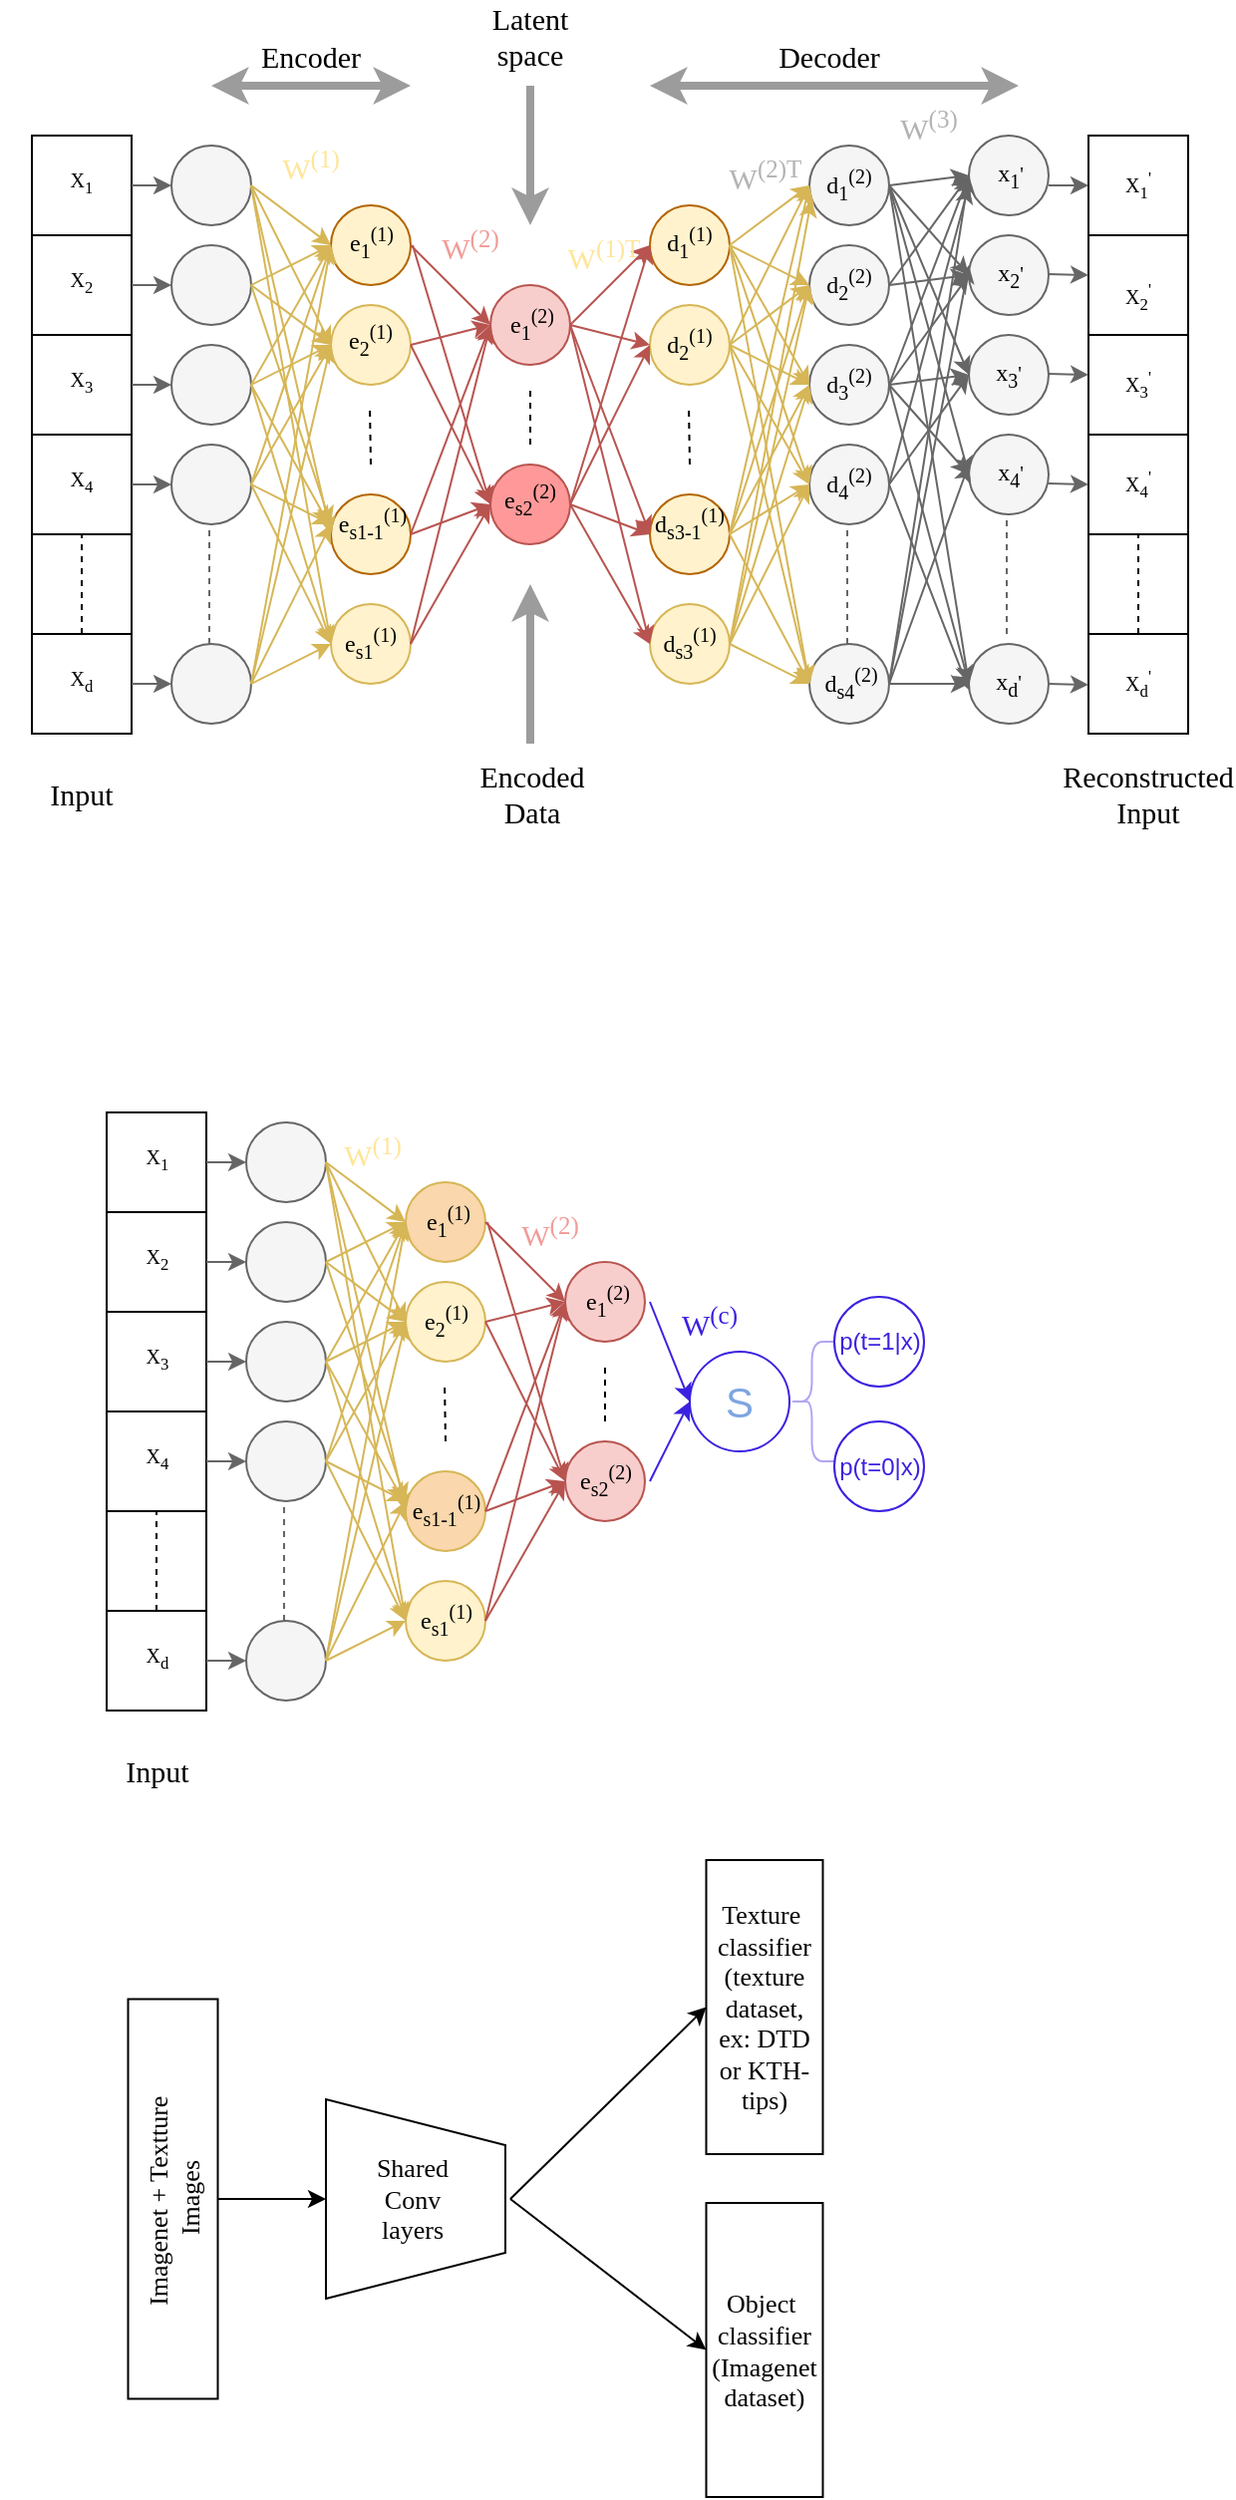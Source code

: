 <mxfile version="13.3.8" type="device"><diagram name="Page-1" id="74e2e168-ea6b-b213-b513-2b3c1d86103e"><mxGraphModel dx="1426" dy="826" grid="1" gridSize="10" guides="1" tooltips="1" connect="1" arrows="1" fold="1" page="1" pageScale="1" pageWidth="1100" pageHeight="850" background="#ffffff" math="0" shadow="0" extFonts="Roman^https://fonts.google.com/specimen/Quattrocento#standard-styles"><root><mxCell id="0"/><mxCell id="1" parent="0"/><mxCell id="lznBwEWLtR4r-o78z9gf-1" value="" style="ellipse;whiteSpace=wrap;html=1;aspect=fixed;strokeColor=#b46504;fillColor=#FFF2CC;" parent="1" vertex="1"><mxGeometry x="280" y="385" width="40" height="40" as="geometry"/></mxCell><mxCell id="lznBwEWLtR4r-o78z9gf-2" value="" style="ellipse;whiteSpace=wrap;html=1;aspect=fixed;fillColor=#fff2cc;strokeColor=#d6b656;" parent="1" vertex="1"><mxGeometry x="280" y="290" width="40" height="40" as="geometry"/></mxCell><mxCell id="lznBwEWLtR4r-o78z9gf-3" value="" style="ellipse;whiteSpace=wrap;html=1;aspect=fixed;strokeColor=#b46504;fillColor=#FFF2CC;" parent="1" vertex="1"><mxGeometry x="280" y="240" width="40" height="40" as="geometry"/></mxCell><mxCell id="lznBwEWLtR4r-o78z9gf-4" value="" style="ellipse;whiteSpace=wrap;html=1;aspect=fixed;fillColor=#f5f5f5;strokeColor=#666666;fontColor=#333333;" parent="1" vertex="1"><mxGeometry x="200" y="460" width="40" height="40" as="geometry"/></mxCell><mxCell id="lznBwEWLtR4r-o78z9gf-5" value="" style="ellipse;whiteSpace=wrap;html=1;aspect=fixed;fillColor=#f5f5f5;strokeColor=#666666;fontColor=#333333;" parent="1" vertex="1"><mxGeometry x="200" y="360" width="40" height="40" as="geometry"/></mxCell><mxCell id="lznBwEWLtR4r-o78z9gf-6" value="" style="ellipse;whiteSpace=wrap;html=1;aspect=fixed;fillColor=#f5f5f5;strokeColor=#666666;fontColor=#333333;" parent="1" vertex="1"><mxGeometry x="200" y="310" width="40" height="40" as="geometry"/></mxCell><mxCell id="lznBwEWLtR4r-o78z9gf-7" value="" style="ellipse;whiteSpace=wrap;html=1;aspect=fixed;fillColor=#f5f5f5;strokeColor=#666666;fontColor=#333333;" parent="1" vertex="1"><mxGeometry x="200" y="260" width="40" height="40" as="geometry"/></mxCell><mxCell id="lznBwEWLtR4r-o78z9gf-8" value="" style="ellipse;whiteSpace=wrap;html=1;aspect=fixed;fillColor=#f5f5f5;strokeColor=#666666;fontColor=#333333;" parent="1" vertex="1"><mxGeometry x="200" y="210" width="40" height="40" as="geometry"/></mxCell><mxCell id="lznBwEWLtR4r-o78z9gf-9" value="" style="endArrow=none;dashed=1;html=1;fillColor=#f5f5f5;strokeColor=#666666;" parent="1" edge="1"><mxGeometry width="50" height="50" relative="1" as="geometry"><mxPoint x="219" y="460" as="sourcePoint"/><mxPoint x="219" y="400" as="targetPoint"/></mxGeometry></mxCell><mxCell id="lznBwEWLtR4r-o78z9gf-10" value="" style="ellipse;whiteSpace=wrap;html=1;aspect=fixed;fillColor=#fff2cc;strokeColor=#d6b656;" parent="1" vertex="1"><mxGeometry x="280" y="440" width="40" height="40" as="geometry"/></mxCell><mxCell id="lznBwEWLtR4r-o78z9gf-11" value="" style="ellipse;whiteSpace=wrap;html=1;aspect=fixed;strokeColor=#b85450;fillColor=#FF9999;" parent="1" vertex="1"><mxGeometry x="360" y="370" width="40" height="40" as="geometry"/></mxCell><mxCell id="lznBwEWLtR4r-o78z9gf-12" value="" style="ellipse;whiteSpace=wrap;html=1;aspect=fixed;fillColor=#f8cecc;strokeColor=#b85450;" parent="1" vertex="1"><mxGeometry x="360" y="280" width="40" height="40" as="geometry"/></mxCell><mxCell id="lznBwEWLtR4r-o78z9gf-13" value="" style="endArrow=none;dashed=1;html=1;" parent="1" edge="1"><mxGeometry width="50" height="50" relative="1" as="geometry"><mxPoint x="300" y="370" as="sourcePoint"/><mxPoint x="299.5" y="340" as="targetPoint"/></mxGeometry></mxCell><mxCell id="lznBwEWLtR4r-o78z9gf-15" value="" style="endArrow=none;dashed=1;html=1;fontStyle=1" parent="1" edge="1"><mxGeometry width="50" height="50" relative="1" as="geometry"><mxPoint x="380" y="360" as="sourcePoint"/><mxPoint x="380" y="330" as="targetPoint"/></mxGeometry></mxCell><mxCell id="lznBwEWLtR4r-o78z9gf-16" value="" style="ellipse;whiteSpace=wrap;html=1;aspect=fixed;strokeColor=#b46504;fillColor=#FFF2CC;" parent="1" vertex="1"><mxGeometry x="440" y="385" width="40" height="40" as="geometry"/></mxCell><mxCell id="lznBwEWLtR4r-o78z9gf-17" value="" style="ellipse;whiteSpace=wrap;html=1;aspect=fixed;strokeColor=#d6b656;fillColor=#FFF2CC;" parent="1" vertex="1"><mxGeometry x="440" y="290" width="40" height="40" as="geometry"/></mxCell><mxCell id="lznBwEWLtR4r-o78z9gf-18" value="" style="ellipse;whiteSpace=wrap;html=1;aspect=fixed;strokeColor=#b46504;fillColor=#FFF2CC;" parent="1" vertex="1"><mxGeometry x="440" y="240" width="40" height="40" as="geometry"/></mxCell><mxCell id="lznBwEWLtR4r-o78z9gf-19" value="" style="ellipse;whiteSpace=wrap;html=1;aspect=fixed;fillColor=#fff2cc;strokeColor=#d6b656;" parent="1" vertex="1"><mxGeometry x="440" y="440" width="40" height="40" as="geometry"/></mxCell><mxCell id="lznBwEWLtR4r-o78z9gf-20" value="" style="endArrow=none;dashed=1;html=1;" parent="1" edge="1"><mxGeometry width="50" height="50" relative="1" as="geometry"><mxPoint x="460" y="370" as="sourcePoint"/><mxPoint x="459.5" y="340" as="targetPoint"/></mxGeometry></mxCell><mxCell id="lznBwEWLtR4r-o78z9gf-21" value="" style="ellipse;whiteSpace=wrap;html=1;aspect=fixed;fillColor=#f5f5f5;strokeColor=#666666;fontColor=#333333;" parent="1" vertex="1"><mxGeometry x="520" y="460" width="40" height="40" as="geometry"/></mxCell><mxCell id="lznBwEWLtR4r-o78z9gf-22" value="" style="ellipse;whiteSpace=wrap;html=1;aspect=fixed;fillColor=#f5f5f5;strokeColor=#666666;fontColor=#333333;" parent="1" vertex="1"><mxGeometry x="520" y="360" width="40" height="40" as="geometry"/></mxCell><mxCell id="lznBwEWLtR4r-o78z9gf-23" value="" style="ellipse;whiteSpace=wrap;html=1;aspect=fixed;fillColor=#f5f5f5;strokeColor=#666666;fontColor=#333333;" parent="1" vertex="1"><mxGeometry x="520" y="310" width="40" height="40" as="geometry"/></mxCell><mxCell id="lznBwEWLtR4r-o78z9gf-24" value="" style="ellipse;whiteSpace=wrap;html=1;aspect=fixed;fillColor=#f5f5f5;strokeColor=#666666;fontColor=#333333;" parent="1" vertex="1"><mxGeometry x="520" y="260" width="40" height="40" as="geometry"/></mxCell><mxCell id="lznBwEWLtR4r-o78z9gf-25" value="" style="ellipse;whiteSpace=wrap;html=1;aspect=fixed;fillColor=#f5f5f5;strokeColor=#666666;fontColor=#333333;" parent="1" vertex="1"><mxGeometry x="520" y="210" width="40" height="40" as="geometry"/></mxCell><mxCell id="lznBwEWLtR4r-o78z9gf-26" value="" style="endArrow=none;dashed=1;html=1;fillColor=#f5f5f5;strokeColor=#666666;" parent="1" edge="1"><mxGeometry width="50" height="50" relative="1" as="geometry"><mxPoint x="539" y="460" as="sourcePoint"/><mxPoint x="539" y="400" as="targetPoint"/></mxGeometry></mxCell><mxCell id="lznBwEWLtR4r-o78z9gf-28" value="&lt;br&gt;X&lt;sub&gt;1&lt;br&gt;&lt;br&gt;&lt;/sub&gt;" style="rounded=0;whiteSpace=wrap;html=1;fontFamily=Roman;FType=w;fontSize=10;" parent="1" vertex="1"><mxGeometry x="130" y="205" width="50" height="50" as="geometry"/></mxCell><mxCell id="lznBwEWLtR4r-o78z9gf-30" value="" style="endArrow=classic;html=1;fillColor=#fff2cc;strokeColor=#d6b656;entryX=0;entryY=0.5;entryDx=0;entryDy=0;" parent="1" target="lznBwEWLtR4r-o78z9gf-3" edge="1"><mxGeometry width="50" height="50" relative="1" as="geometry"><mxPoint x="240" y="230" as="sourcePoint"/><mxPoint x="290" y="180" as="targetPoint"/></mxGeometry></mxCell><mxCell id="lznBwEWLtR4r-o78z9gf-31" value="" style="endArrow=classic;html=1;fillColor=#fff2cc;strokeColor=#d6b656;entryX=0;entryY=0.5;entryDx=0;entryDy=0;" parent="1" target="lznBwEWLtR4r-o78z9gf-2" edge="1"><mxGeometry width="50" height="50" relative="1" as="geometry"><mxPoint x="240" y="230" as="sourcePoint"/><mxPoint x="280" y="260" as="targetPoint"/></mxGeometry></mxCell><mxCell id="lznBwEWLtR4r-o78z9gf-32" value="" style="endArrow=classic;html=1;fillColor=#fff2cc;strokeColor=#d6b656;entryX=0;entryY=0.5;entryDx=0;entryDy=0;exitX=1;exitY=0.5;exitDx=0;exitDy=0;" parent="1" source="lznBwEWLtR4r-o78z9gf-8" target="lznBwEWLtR4r-o78z9gf-1" edge="1"><mxGeometry width="50" height="50" relative="1" as="geometry"><mxPoint x="260" y="250" as="sourcePoint"/><mxPoint x="300" y="280" as="targetPoint"/></mxGeometry></mxCell><mxCell id="lznBwEWLtR4r-o78z9gf-33" value="" style="endArrow=classic;html=1;fillColor=#fff2cc;strokeColor=#d6b656;entryX=0;entryY=0.5;entryDx=0;entryDy=0;" parent="1" target="lznBwEWLtR4r-o78z9gf-10" edge="1"><mxGeometry width="50" height="50" relative="1" as="geometry"><mxPoint x="240" y="230" as="sourcePoint"/><mxPoint x="310" y="290" as="targetPoint"/></mxGeometry></mxCell><mxCell id="lznBwEWLtR4r-o78z9gf-34" value="" style="endArrow=classic;html=1;fillColor=#fff2cc;strokeColor=#d6b656;entryX=0;entryY=0.5;entryDx=0;entryDy=0;exitX=1;exitY=0.5;exitDx=0;exitDy=0;" parent="1" source="lznBwEWLtR4r-o78z9gf-7" target="lznBwEWLtR4r-o78z9gf-3" edge="1"><mxGeometry width="50" height="50" relative="1" as="geometry"><mxPoint x="240" y="285" as="sourcePoint"/><mxPoint x="280" y="315" as="targetPoint"/></mxGeometry></mxCell><mxCell id="lznBwEWLtR4r-o78z9gf-35" value="" style="endArrow=classic;html=1;fillColor=#fff2cc;strokeColor=#d6b656;exitX=1;exitY=0.5;exitDx=0;exitDy=0;" parent="1" source="lznBwEWLtR4r-o78z9gf-6" edge="1"><mxGeometry width="50" height="50" relative="1" as="geometry"><mxPoint x="240" y="280" as="sourcePoint"/><mxPoint x="280" y="460" as="targetPoint"/></mxGeometry></mxCell><mxCell id="lznBwEWLtR4r-o78z9gf-36" value="" style="endArrow=classic;html=1;fillColor=#fff2cc;strokeColor=#d6b656;entryX=0;entryY=0.5;entryDx=0;entryDy=0;exitX=1;exitY=0.5;exitDx=0;exitDy=0;" parent="1" source="lznBwEWLtR4r-o78z9gf-7" target="lznBwEWLtR4r-o78z9gf-2" edge="1"><mxGeometry width="50" height="50" relative="1" as="geometry"><mxPoint x="250" y="312.5" as="sourcePoint"/><mxPoint x="290" y="287.5" as="targetPoint"/></mxGeometry></mxCell><mxCell id="lznBwEWLtR4r-o78z9gf-37" value="" style="endArrow=classic;html=1;fillColor=#fff2cc;strokeColor=#d6b656;" parent="1" edge="1"><mxGeometry width="50" height="50" relative="1" as="geometry"><mxPoint x="240" y="280" as="sourcePoint"/><mxPoint x="280" y="400" as="targetPoint"/></mxGeometry></mxCell><mxCell id="lznBwEWLtR4r-o78z9gf-38" value="" style="endArrow=classic;html=1;fillColor=#fff2cc;strokeColor=#d6b656;exitX=1;exitY=0.5;exitDx=0;exitDy=0;entryX=0;entryY=0.5;entryDx=0;entryDy=0;" parent="1" source="lznBwEWLtR4r-o78z9gf-6" target="lznBwEWLtR4r-o78z9gf-2" edge="1"><mxGeometry width="50" height="50" relative="1" as="geometry"><mxPoint x="250" y="340" as="sourcePoint"/><mxPoint x="290" y="470" as="targetPoint"/></mxGeometry></mxCell><mxCell id="lznBwEWLtR4r-o78z9gf-39" value="" style="endArrow=classic;html=1;fillColor=#fff2cc;strokeColor=#d6b656;" parent="1" edge="1"><mxGeometry width="50" height="50" relative="1" as="geometry"><mxPoint x="240" y="330" as="sourcePoint"/><mxPoint x="279" y="400" as="targetPoint"/></mxGeometry></mxCell><mxCell id="lznBwEWLtR4r-o78z9gf-40" value="" style="endArrow=classic;html=1;fillColor=#fff2cc;strokeColor=#d6b656;entryX=0;entryY=0.5;entryDx=0;entryDy=0;" parent="1" target="lznBwEWLtR4r-o78z9gf-3" edge="1"><mxGeometry width="50" height="50" relative="1" as="geometry"><mxPoint x="240" y="330" as="sourcePoint"/><mxPoint x="310" y="490" as="targetPoint"/></mxGeometry></mxCell><mxCell id="lznBwEWLtR4r-o78z9gf-41" value="" style="endArrow=classic;html=1;fillColor=#fff2cc;strokeColor=#d6b656;exitX=1;exitY=0.5;exitDx=0;exitDy=0;entryX=0;entryY=0.5;entryDx=0;entryDy=0;" parent="1" source="lznBwEWLtR4r-o78z9gf-5" target="lznBwEWLtR4r-o78z9gf-3" edge="1"><mxGeometry width="50" height="50" relative="1" as="geometry"><mxPoint x="340" y="520" as="sourcePoint"/><mxPoint x="380" y="650" as="targetPoint"/></mxGeometry></mxCell><mxCell id="lznBwEWLtR4r-o78z9gf-42" value="" style="endArrow=classic;html=1;fillColor=#fff2cc;strokeColor=#d6b656;exitX=1;exitY=0.5;exitDx=0;exitDy=0;entryX=0;entryY=0.5;entryDx=0;entryDy=0;" parent="1" source="lznBwEWLtR4r-o78z9gf-5" target="lznBwEWLtR4r-o78z9gf-2" edge="1"><mxGeometry width="50" height="50" relative="1" as="geometry"><mxPoint x="260" y="430" as="sourcePoint"/><mxPoint x="390" y="660" as="targetPoint"/></mxGeometry></mxCell><mxCell id="lznBwEWLtR4r-o78z9gf-43" value="" style="endArrow=classic;html=1;fillColor=#fff2cc;strokeColor=#d6b656;exitX=1;exitY=0.5;exitDx=0;exitDy=0;" parent="1" source="lznBwEWLtR4r-o78z9gf-5" edge="1"><mxGeometry width="50" height="50" relative="1" as="geometry"><mxPoint x="360" y="540" as="sourcePoint"/><mxPoint x="280" y="400" as="targetPoint"/></mxGeometry></mxCell><mxCell id="lznBwEWLtR4r-o78z9gf-44" value="" style="endArrow=classic;html=1;fillColor=#fff2cc;strokeColor=#d6b656;" parent="1" edge="1"><mxGeometry width="50" height="50" relative="1" as="geometry"><mxPoint x="240" y="380" as="sourcePoint"/><mxPoint x="280" y="460" as="targetPoint"/></mxGeometry></mxCell><mxCell id="lznBwEWLtR4r-o78z9gf-45" value="" style="endArrow=classic;html=1;fillColor=#fff2cc;strokeColor=#d6b656;exitX=1;exitY=0.5;exitDx=0;exitDy=0;entryX=0;entryY=0.5;entryDx=0;entryDy=0;" parent="1" source="lznBwEWLtR4r-o78z9gf-4" target="lznBwEWLtR4r-o78z9gf-3" edge="1"><mxGeometry width="50" height="50" relative="1" as="geometry"><mxPoint x="380" y="560" as="sourcePoint"/><mxPoint x="420" y="690" as="targetPoint"/></mxGeometry></mxCell><mxCell id="lznBwEWLtR4r-o78z9gf-46" value="" style="endArrow=classic;html=1;fillColor=#fff2cc;strokeColor=#d6b656;entryX=0;entryY=0.5;entryDx=0;entryDy=0;exitX=1;exitY=0.5;exitDx=0;exitDy=0;" parent="1" source="lznBwEWLtR4r-o78z9gf-4" target="lznBwEWLtR4r-o78z9gf-10" edge="1"><mxGeometry width="50" height="50" relative="1" as="geometry"><mxPoint x="240" y="500" as="sourcePoint"/><mxPoint x="430" y="700" as="targetPoint"/></mxGeometry></mxCell><mxCell id="lznBwEWLtR4r-o78z9gf-47" value="" style="endArrow=classic;html=1;fillColor=#fff2cc;strokeColor=#d6b656;exitX=1;exitY=0.5;exitDx=0;exitDy=0;entryX=0;entryY=0.5;entryDx=0;entryDy=0;" parent="1" source="lznBwEWLtR4r-o78z9gf-4" target="lznBwEWLtR4r-o78z9gf-2" edge="1"><mxGeometry width="50" height="50" relative="1" as="geometry"><mxPoint x="400" y="580" as="sourcePoint"/><mxPoint x="440" y="710" as="targetPoint"/></mxGeometry></mxCell><mxCell id="lznBwEWLtR4r-o78z9gf-48" value="" style="endArrow=classic;html=1;fillColor=#fff2cc;strokeColor=#d6b656;" parent="1" edge="1"><mxGeometry width="50" height="50" relative="1" as="geometry"><mxPoint x="240" y="480" as="sourcePoint"/><mxPoint x="280" y="400" as="targetPoint"/></mxGeometry></mxCell><mxCell id="lznBwEWLtR4r-o78z9gf-49" value="" style="endArrow=classic;html=1;fillColor=#f8cecc;strokeColor=#b85450;entryX=0;entryY=0.5;entryDx=0;entryDy=0;exitX=1;exitY=0.5;exitDx=0;exitDy=0;" parent="1" source="lznBwEWLtR4r-o78z9gf-3" target="lznBwEWLtR4r-o78z9gf-12" edge="1"><mxGeometry width="50" height="50" relative="1" as="geometry"><mxPoint x="390" y="720" as="sourcePoint"/><mxPoint x="380" y="600" as="targetPoint"/></mxGeometry></mxCell><mxCell id="lznBwEWLtR4r-o78z9gf-56" value="" style="endArrow=classic;html=1;fillColor=#f8cecc;strokeColor=#b85450;entryX=0;entryY=0.5;entryDx=0;entryDy=0;" parent="1" target="lznBwEWLtR4r-o78z9gf-11" edge="1"><mxGeometry width="50" height="50" relative="1" as="geometry"><mxPoint x="321" y="260" as="sourcePoint"/><mxPoint x="390" y="610" as="targetPoint"/></mxGeometry></mxCell><mxCell id="lznBwEWLtR4r-o78z9gf-57" value="" style="endArrow=classic;html=1;fillColor=#f8cecc;strokeColor=#b85450;exitX=1;exitY=0.5;exitDx=0;exitDy=0;entryX=0;entryY=0.5;entryDx=0;entryDy=0;" parent="1" source="lznBwEWLtR4r-o78z9gf-2" target="lznBwEWLtR4r-o78z9gf-12" edge="1"><mxGeometry width="50" height="50" relative="1" as="geometry"><mxPoint x="410" y="740" as="sourcePoint"/><mxPoint x="400" y="620" as="targetPoint"/></mxGeometry></mxCell><mxCell id="lznBwEWLtR4r-o78z9gf-58" value="" style="endArrow=classic;html=1;fillColor=#f8cecc;strokeColor=#b85450;exitX=1;exitY=0.5;exitDx=0;exitDy=0;entryX=0;entryY=0.5;entryDx=0;entryDy=0;" parent="1" source="lznBwEWLtR4r-o78z9gf-2" target="lznBwEWLtR4r-o78z9gf-11" edge="1"><mxGeometry width="50" height="50" relative="1" as="geometry"><mxPoint x="420" y="750" as="sourcePoint"/><mxPoint x="410" y="630" as="targetPoint"/></mxGeometry></mxCell><mxCell id="lznBwEWLtR4r-o78z9gf-59" value="" style="endArrow=classic;html=1;fillColor=#f8cecc;strokeColor=#b85450;exitX=1;exitY=0.5;exitDx=0;exitDy=0;entryX=0;entryY=0.5;entryDx=0;entryDy=0;" parent="1" source="lznBwEWLtR4r-o78z9gf-1" target="lznBwEWLtR4r-o78z9gf-11" edge="1"><mxGeometry width="50" height="50" relative="1" as="geometry"><mxPoint x="430" y="760" as="sourcePoint"/><mxPoint x="420" y="640" as="targetPoint"/></mxGeometry></mxCell><mxCell id="lznBwEWLtR4r-o78z9gf-60" value="" style="endArrow=classic;html=1;fillColor=#f8cecc;strokeColor=#b85450;exitX=1;exitY=0.5;exitDx=0;exitDy=0;" parent="1" source="lznBwEWLtR4r-o78z9gf-1" edge="1"><mxGeometry width="50" height="50" relative="1" as="geometry"><mxPoint x="320" y="400" as="sourcePoint"/><mxPoint x="360" y="300" as="targetPoint"/></mxGeometry></mxCell><mxCell id="lznBwEWLtR4r-o78z9gf-61" value="" style="endArrow=classic;html=1;fillColor=#f8cecc;strokeColor=#b85450;exitX=1;exitY=0.5;exitDx=0;exitDy=0;entryX=0;entryY=0.5;entryDx=0;entryDy=0;" parent="1" source="lznBwEWLtR4r-o78z9gf-10" target="lznBwEWLtR4r-o78z9gf-12" edge="1"><mxGeometry width="50" height="50" relative="1" as="geometry"><mxPoint x="350" y="450" as="sourcePoint"/><mxPoint x="440" y="660" as="targetPoint"/></mxGeometry></mxCell><mxCell id="lznBwEWLtR4r-o78z9gf-62" value="" style="endArrow=classic;html=1;fillColor=#f8cecc;strokeColor=#b85450;entryX=0;entryY=0.5;entryDx=0;entryDy=0;" parent="1" target="lznBwEWLtR4r-o78z9gf-11" edge="1"><mxGeometry width="50" height="50" relative="1" as="geometry"><mxPoint x="320" y="460" as="sourcePoint"/><mxPoint x="450" y="670" as="targetPoint"/></mxGeometry></mxCell><mxCell id="lznBwEWLtR4r-o78z9gf-63" value="" style="endArrow=classic;html=1;fillColor=#f8cecc;strokeColor=#b85450;entryX=0;entryY=0.5;entryDx=0;entryDy=0;" parent="1" target="lznBwEWLtR4r-o78z9gf-17" edge="1"><mxGeometry width="50" height="50" relative="1" as="geometry"><mxPoint x="400" y="300" as="sourcePoint"/><mxPoint x="460" y="680" as="targetPoint"/></mxGeometry></mxCell><mxCell id="lznBwEWLtR4r-o78z9gf-64" value="" style="endArrow=classic;html=1;fillColor=#f8cecc;strokeColor=#b85450;exitX=1;exitY=0.5;exitDx=0;exitDy=0;entryX=0;entryY=0.5;entryDx=0;entryDy=0;" parent="1" source="lznBwEWLtR4r-o78z9gf-12" target="lznBwEWLtR4r-o78z9gf-16" edge="1"><mxGeometry width="50" height="50" relative="1" as="geometry"><mxPoint x="400" y="282" as="sourcePoint"/><mxPoint x="470" y="690" as="targetPoint"/></mxGeometry></mxCell><mxCell id="lznBwEWLtR4r-o78z9gf-65" value="" style="endArrow=classic;html=1;fillColor=#f8cecc;strokeColor=#b85450;entryX=0;entryY=0.5;entryDx=0;entryDy=0;" parent="1" target="lznBwEWLtR4r-o78z9gf-19" edge="1"><mxGeometry width="50" height="50" relative="1" as="geometry"><mxPoint x="400" y="300" as="sourcePoint"/><mxPoint x="480" y="700" as="targetPoint"/></mxGeometry></mxCell><mxCell id="lznBwEWLtR4r-o78z9gf-66" value="" style="endArrow=classic;html=1;fillColor=#f8cecc;strokeColor=#b85450;exitX=1;exitY=0.5;exitDx=0;exitDy=0;entryX=0;entryY=0.5;entryDx=0;entryDy=0;" parent="1" source="lznBwEWLtR4r-o78z9gf-11" target="lznBwEWLtR4r-o78z9gf-18" edge="1"><mxGeometry width="50" height="50" relative="1" as="geometry"><mxPoint x="390" y="420" as="sourcePoint"/><mxPoint x="430" y="380" as="targetPoint"/></mxGeometry></mxCell><mxCell id="lznBwEWLtR4r-o78z9gf-67" value="" style="endArrow=classic;html=1;fillColor=#f8cecc;strokeColor=#b85450;exitX=1;exitY=0.5;exitDx=0;exitDy=0;entryX=0;entryY=0.5;entryDx=0;entryDy=0;" parent="1" source="lznBwEWLtR4r-o78z9gf-11" target="lznBwEWLtR4r-o78z9gf-16" edge="1"><mxGeometry width="50" height="50" relative="1" as="geometry"><mxPoint x="510" y="840" as="sourcePoint"/><mxPoint x="500" y="720" as="targetPoint"/></mxGeometry></mxCell><mxCell id="lznBwEWLtR4r-o78z9gf-68" value="" style="endArrow=classic;html=1;fillColor=#f8cecc;strokeColor=#b85450;exitX=1;exitY=0.5;exitDx=0;exitDy=0;entryX=0;entryY=0.5;entryDx=0;entryDy=0;" parent="1" source="lznBwEWLtR4r-o78z9gf-12" target="lznBwEWLtR4r-o78z9gf-18" edge="1"><mxGeometry width="50" height="50" relative="1" as="geometry"><mxPoint x="520" y="850" as="sourcePoint"/><mxPoint x="510" y="730" as="targetPoint"/></mxGeometry></mxCell><mxCell id="lznBwEWLtR4r-o78z9gf-69" value="" style="endArrow=classic;html=1;fillColor=#f8cecc;strokeColor=#b85450;exitX=1;exitY=0.5;exitDx=0;exitDy=0;" parent="1" source="lznBwEWLtR4r-o78z9gf-11" edge="1"><mxGeometry width="50" height="50" relative="1" as="geometry"><mxPoint x="510" y="840" as="sourcePoint"/><mxPoint x="440" y="310" as="targetPoint"/></mxGeometry></mxCell><mxCell id="lznBwEWLtR4r-o78z9gf-70" value="" style="endArrow=classic;html=1;fillColor=#f8cecc;strokeColor=#b85450;entryX=0;entryY=0.5;entryDx=0;entryDy=0;" parent="1" target="lznBwEWLtR4r-o78z9gf-19" edge="1"><mxGeometry width="50" height="50" relative="1" as="geometry"><mxPoint x="400" y="390" as="sourcePoint"/><mxPoint x="510" y="730" as="targetPoint"/></mxGeometry></mxCell><mxCell id="lznBwEWLtR4r-o78z9gf-71" value="" style="endArrow=classic;html=1;fillColor=#fff2cc;strokeColor=#d6b656;exitX=1;exitY=0.5;exitDx=0;exitDy=0;entryX=0;entryY=0.5;entryDx=0;entryDy=0;" parent="1" source="lznBwEWLtR4r-o78z9gf-18" target="lznBwEWLtR4r-o78z9gf-25" edge="1"><mxGeometry width="50" height="50" relative="1" as="geometry"><mxPoint x="710" y="150" as="sourcePoint"/><mxPoint x="800" y="190" as="targetPoint"/></mxGeometry></mxCell><mxCell id="lznBwEWLtR4r-o78z9gf-72" value="" style="endArrow=classic;html=1;fillColor=#fff2cc;strokeColor=#d6b656;exitX=1;exitY=0.5;exitDx=0;exitDy=0;entryX=0;entryY=0.5;entryDx=0;entryDy=0;" parent="1" source="lznBwEWLtR4r-o78z9gf-18" target="lznBwEWLtR4r-o78z9gf-24" edge="1"><mxGeometry width="50" height="50" relative="1" as="geometry"><mxPoint x="720" y="160" as="sourcePoint"/><mxPoint x="810" y="200" as="targetPoint"/></mxGeometry></mxCell><mxCell id="lznBwEWLtR4r-o78z9gf-73" value="" style="endArrow=classic;html=1;fillColor=#fff2cc;strokeColor=#d6b656;exitX=1;exitY=0.5;exitDx=0;exitDy=0;entryX=0;entryY=0.5;entryDx=0;entryDy=0;" parent="1" source="lznBwEWLtR4r-o78z9gf-18" target="lznBwEWLtR4r-o78z9gf-23" edge="1"><mxGeometry width="50" height="50" relative="1" as="geometry"><mxPoint x="730" y="170" as="sourcePoint"/><mxPoint x="820" y="210" as="targetPoint"/></mxGeometry></mxCell><mxCell id="lznBwEWLtR4r-o78z9gf-74" value="" style="endArrow=classic;html=1;fillColor=#fff2cc;strokeColor=#d6b656;exitX=1;exitY=0.5;exitDx=0;exitDy=0;entryX=0;entryY=0.5;entryDx=0;entryDy=0;" parent="1" source="lznBwEWLtR4r-o78z9gf-18" target="lznBwEWLtR4r-o78z9gf-22" edge="1"><mxGeometry width="50" height="50" relative="1" as="geometry"><mxPoint x="740" y="180" as="sourcePoint"/><mxPoint x="830" y="220" as="targetPoint"/></mxGeometry></mxCell><mxCell id="lznBwEWLtR4r-o78z9gf-75" value="" style="endArrow=classic;html=1;fillColor=#fff2cc;strokeColor=#d6b656;exitX=1;exitY=0.5;exitDx=0;exitDy=0;entryX=0;entryY=0.5;entryDx=0;entryDy=0;" parent="1" source="lznBwEWLtR4r-o78z9gf-18" target="lznBwEWLtR4r-o78z9gf-21" edge="1"><mxGeometry width="50" height="50" relative="1" as="geometry"><mxPoint x="750" y="190" as="sourcePoint"/><mxPoint x="840" y="230" as="targetPoint"/></mxGeometry></mxCell><mxCell id="lznBwEWLtR4r-o78z9gf-76" value="" style="endArrow=classic;html=1;fillColor=#fff2cc;strokeColor=#d6b656;exitX=1;exitY=0.5;exitDx=0;exitDy=0;entryX=0;entryY=0.5;entryDx=0;entryDy=0;" parent="1" source="lznBwEWLtR4r-o78z9gf-17" target="lznBwEWLtR4r-o78z9gf-25" edge="1"><mxGeometry width="50" height="50" relative="1" as="geometry"><mxPoint x="760" y="200" as="sourcePoint"/><mxPoint x="850" y="240" as="targetPoint"/></mxGeometry></mxCell><mxCell id="lznBwEWLtR4r-o78z9gf-77" value="" style="endArrow=classic;html=1;fillColor=#fff2cc;strokeColor=#d6b656;exitX=1;exitY=0.5;exitDx=0;exitDy=0;entryX=0;entryY=0.5;entryDx=0;entryDy=0;" parent="1" source="lznBwEWLtR4r-o78z9gf-17" target="lznBwEWLtR4r-o78z9gf-24" edge="1"><mxGeometry width="50" height="50" relative="1" as="geometry"><mxPoint x="770" y="210" as="sourcePoint"/><mxPoint x="860" y="250" as="targetPoint"/></mxGeometry></mxCell><mxCell id="lznBwEWLtR4r-o78z9gf-78" value="" style="endArrow=classic;html=1;fillColor=#fff2cc;strokeColor=#d6b656;exitX=1;exitY=0.5;exitDx=0;exitDy=0;" parent="1" source="lznBwEWLtR4r-o78z9gf-17" edge="1"><mxGeometry width="50" height="50" relative="1" as="geometry"><mxPoint x="780" y="220" as="sourcePoint"/><mxPoint x="520" y="330" as="targetPoint"/></mxGeometry></mxCell><mxCell id="lznBwEWLtR4r-o78z9gf-79" value="" style="endArrow=classic;html=1;fillColor=#fff2cc;strokeColor=#d6b656;exitX=1;exitY=0.5;exitDx=0;exitDy=0;" parent="1" source="lznBwEWLtR4r-o78z9gf-17" edge="1"><mxGeometry width="50" height="50" relative="1" as="geometry"><mxPoint x="790" y="230" as="sourcePoint"/><mxPoint x="520" y="380" as="targetPoint"/></mxGeometry></mxCell><mxCell id="lznBwEWLtR4r-o78z9gf-80" value="" style="endArrow=classic;html=1;fillColor=#fff2cc;strokeColor=#d6b656;entryX=0;entryY=0.5;entryDx=0;entryDy=0;" parent="1" target="lznBwEWLtR4r-o78z9gf-21" edge="1"><mxGeometry width="50" height="50" relative="1" as="geometry"><mxPoint x="480" y="310" as="sourcePoint"/><mxPoint x="890" y="280" as="targetPoint"/></mxGeometry></mxCell><mxCell id="lznBwEWLtR4r-o78z9gf-81" value="" style="endArrow=classic;html=1;fillColor=#fff2cc;strokeColor=#d6b656;exitX=1;exitY=0.5;exitDx=0;exitDy=0;entryX=0;entryY=0.5;entryDx=0;entryDy=0;" parent="1" source="lznBwEWLtR4r-o78z9gf-16" target="lznBwEWLtR4r-o78z9gf-25" edge="1"><mxGeometry width="50" height="50" relative="1" as="geometry"><mxPoint x="810" y="250" as="sourcePoint"/><mxPoint x="900" y="290" as="targetPoint"/></mxGeometry></mxCell><mxCell id="lznBwEWLtR4r-o78z9gf-82" value="" style="endArrow=classic;html=1;fillColor=#fff2cc;strokeColor=#d6b656;exitX=1;exitY=0.5;exitDx=0;exitDy=0;entryX=0;entryY=0.5;entryDx=0;entryDy=0;" parent="1" source="lznBwEWLtR4r-o78z9gf-16" target="lznBwEWLtR4r-o78z9gf-24" edge="1"><mxGeometry width="50" height="50" relative="1" as="geometry"><mxPoint x="820" y="260" as="sourcePoint"/><mxPoint x="910" y="300" as="targetPoint"/></mxGeometry></mxCell><mxCell id="lznBwEWLtR4r-o78z9gf-83" value="" style="endArrow=classic;html=1;fillColor=#fff2cc;strokeColor=#d6b656;exitX=1;exitY=0.5;exitDx=0;exitDy=0;entryX=0;entryY=0.5;entryDx=0;entryDy=0;" parent="1" source="lznBwEWLtR4r-o78z9gf-16" target="lznBwEWLtR4r-o78z9gf-22" edge="1"><mxGeometry width="50" height="50" relative="1" as="geometry"><mxPoint x="830" y="270" as="sourcePoint"/><mxPoint x="920" y="310" as="targetPoint"/></mxGeometry></mxCell><mxCell id="lznBwEWLtR4r-o78z9gf-84" value="" style="endArrow=classic;html=1;fillColor=#fff2cc;strokeColor=#d6b656;exitX=1;exitY=0.5;exitDx=0;exitDy=0;entryX=0;entryY=0.5;entryDx=0;entryDy=0;" parent="1" source="lznBwEWLtR4r-o78z9gf-16" target="lznBwEWLtR4r-o78z9gf-23" edge="1"><mxGeometry width="50" height="50" relative="1" as="geometry"><mxPoint x="840" y="280" as="sourcePoint"/><mxPoint x="930" y="320" as="targetPoint"/></mxGeometry></mxCell><mxCell id="lznBwEWLtR4r-o78z9gf-85" value="" style="endArrow=classic;html=1;fillColor=#fff2cc;strokeColor=#d6b656;exitX=1;exitY=0.5;exitDx=0;exitDy=0;entryX=0.025;entryY=0.675;entryDx=0;entryDy=0;entryPerimeter=0;" parent="1" source="lznBwEWLtR4r-o78z9gf-19" target="lznBwEWLtR4r-o78z9gf-25" edge="1"><mxGeometry width="50" height="50" relative="1" as="geometry"><mxPoint x="850" y="290" as="sourcePoint"/><mxPoint x="940" y="330" as="targetPoint"/></mxGeometry></mxCell><mxCell id="lznBwEWLtR4r-o78z9gf-86" value="" style="ellipse;whiteSpace=wrap;html=1;aspect=fixed;fillColor=#f5f5f5;strokeColor=#666666;fontColor=#333333;" parent="1" vertex="1"><mxGeometry x="600" y="460" width="40" height="40" as="geometry"/></mxCell><mxCell id="lznBwEWLtR4r-o78z9gf-87" value="" style="ellipse;whiteSpace=wrap;html=1;aspect=fixed;fillColor=#f5f5f5;strokeColor=#666666;fontColor=#333333;" parent="1" vertex="1"><mxGeometry x="600" y="355" width="40" height="40" as="geometry"/></mxCell><mxCell id="lznBwEWLtR4r-o78z9gf-88" value="" style="ellipse;whiteSpace=wrap;html=1;aspect=fixed;fillColor=#f5f5f5;strokeColor=#666666;fontColor=#333333;" parent="1" vertex="1"><mxGeometry x="600" y="305" width="40" height="40" as="geometry"/></mxCell><mxCell id="lznBwEWLtR4r-o78z9gf-89" value="" style="ellipse;whiteSpace=wrap;html=1;aspect=fixed;fillColor=#f5f5f5;strokeColor=#666666;fontColor=#333333;" parent="1" vertex="1"><mxGeometry x="600" y="255" width="40" height="40" as="geometry"/></mxCell><mxCell id="lznBwEWLtR4r-o78z9gf-90" value="" style="ellipse;whiteSpace=wrap;html=1;aspect=fixed;fillColor=#f5f5f5;strokeColor=#666666;fontColor=#333333;" parent="1" vertex="1"><mxGeometry x="600" y="205" width="40" height="40" as="geometry"/></mxCell><mxCell id="lznBwEWLtR4r-o78z9gf-91" value="" style="endArrow=none;dashed=1;html=1;fillColor=#f5f5f5;strokeColor=#666666;" parent="1" edge="1"><mxGeometry width="50" height="50" relative="1" as="geometry"><mxPoint x="619" y="455" as="sourcePoint"/><mxPoint x="619" y="395" as="targetPoint"/></mxGeometry></mxCell><mxCell id="lznBwEWLtR4r-o78z9gf-92" value="" style="endArrow=classic;html=1;fillColor=#fff2cc;strokeColor=#d6b656;entryX=0;entryY=0.5;entryDx=0;entryDy=0;" parent="1" target="lznBwEWLtR4r-o78z9gf-24" edge="1"><mxGeometry width="50" height="50" relative="1" as="geometry"><mxPoint x="480" y="460" as="sourcePoint"/><mxPoint x="950" y="340" as="targetPoint"/></mxGeometry></mxCell><mxCell id="lznBwEWLtR4r-o78z9gf-93" value="" style="endArrow=classic;html=1;fillColor=#fff2cc;strokeColor=#d6b656;" parent="1" edge="1"><mxGeometry width="50" height="50" relative="1" as="geometry"><mxPoint x="480" y="460" as="sourcePoint"/><mxPoint x="520" y="330" as="targetPoint"/></mxGeometry></mxCell><mxCell id="lznBwEWLtR4r-o78z9gf-94" value="" style="endArrow=classic;html=1;fillColor=#fff2cc;strokeColor=#d6b656;" parent="1" edge="1"><mxGeometry width="50" height="50" relative="1" as="geometry"><mxPoint x="480" y="460" as="sourcePoint"/><mxPoint x="520" y="380" as="targetPoint"/></mxGeometry></mxCell><mxCell id="lznBwEWLtR4r-o78z9gf-95" value="" style="endArrow=classic;html=1;fillColor=#fff2cc;strokeColor=#d6b656;entryX=0;entryY=0.5;entryDx=0;entryDy=0;" parent="1" target="lznBwEWLtR4r-o78z9gf-21" edge="1"><mxGeometry width="50" height="50" relative="1" as="geometry"><mxPoint x="480" y="460" as="sourcePoint"/><mxPoint x="520" y="500" as="targetPoint"/></mxGeometry></mxCell><mxCell id="lznBwEWLtR4r-o78z9gf-96" value="" style="endArrow=classic;html=1;fillColor=#f5f5f5;strokeColor=#666666;exitX=1;exitY=0.5;exitDx=0;exitDy=0;entryX=0;entryY=0.5;entryDx=0;entryDy=0;" parent="1" source="lznBwEWLtR4r-o78z9gf-25" target="lznBwEWLtR4r-o78z9gf-89" edge="1"><mxGeometry width="50" height="50" relative="1" as="geometry"><mxPoint x="900" y="340" as="sourcePoint"/><mxPoint x="990" y="380" as="targetPoint"/></mxGeometry></mxCell><mxCell id="lznBwEWLtR4r-o78z9gf-97" value="" style="endArrow=classic;html=1;fillColor=#f5f5f5;strokeColor=#666666;entryX=0;entryY=0.5;entryDx=0;entryDy=0;" parent="1" target="lznBwEWLtR4r-o78z9gf-87" edge="1"><mxGeometry width="50" height="50" relative="1" as="geometry"><mxPoint x="560" y="230" as="sourcePoint"/><mxPoint x="1000" y="390" as="targetPoint"/></mxGeometry></mxCell><mxCell id="lznBwEWLtR4r-o78z9gf-98" value="" style="endArrow=classic;html=1;fillColor=#f5f5f5;strokeColor=#666666;exitX=1;exitY=0.5;exitDx=0;exitDy=0;entryX=0;entryY=0.5;entryDx=0;entryDy=0;" parent="1" source="lznBwEWLtR4r-o78z9gf-24" target="lznBwEWLtR4r-o78z9gf-90" edge="1"><mxGeometry width="50" height="50" relative="1" as="geometry"><mxPoint x="920" y="360" as="sourcePoint"/><mxPoint x="1010" y="400" as="targetPoint"/></mxGeometry></mxCell><mxCell id="lznBwEWLtR4r-o78z9gf-99" value="" style="endArrow=classic;html=1;fillColor=#fff2cc;strokeColor=#d6b656;exitX=1;exitY=0.5;exitDx=0;exitDy=0;entryX=0;entryY=0.5;entryDx=0;entryDy=0;" parent="1" source="lznBwEWLtR4r-o78z9gf-16" target="lznBwEWLtR4r-o78z9gf-21" edge="1"><mxGeometry width="50" height="50" relative="1" as="geometry"><mxPoint x="930" y="370" as="sourcePoint"/><mxPoint x="1020" y="410" as="targetPoint"/></mxGeometry></mxCell><mxCell id="lznBwEWLtR4r-o78z9gf-100" value="" style="endArrow=classic;html=1;fillColor=#f5f5f5;strokeColor=#666666;exitX=1;exitY=0.5;exitDx=0;exitDy=0;entryX=0;entryY=0.5;entryDx=0;entryDy=0;" parent="1" source="lznBwEWLtR4r-o78z9gf-25" target="lznBwEWLtR4r-o78z9gf-88" edge="1"><mxGeometry width="50" height="50" relative="1" as="geometry"><mxPoint x="910" y="350" as="sourcePoint"/><mxPoint x="1000" y="390" as="targetPoint"/></mxGeometry></mxCell><mxCell id="lznBwEWLtR4r-o78z9gf-101" value="" style="endArrow=classic;html=1;fillColor=#f5f5f5;strokeColor=#666666;entryX=0;entryY=0.5;entryDx=0;entryDy=0;" parent="1" target="lznBwEWLtR4r-o78z9gf-86" edge="1"><mxGeometry width="50" height="50" relative="1" as="geometry"><mxPoint x="560" y="230" as="sourcePoint"/><mxPoint x="1010" y="400" as="targetPoint"/></mxGeometry></mxCell><mxCell id="lznBwEWLtR4r-o78z9gf-102" value="" style="endArrow=classic;html=1;fillColor=#f5f5f5;strokeColor=#666666;exitX=1;exitY=0.5;exitDx=0;exitDy=0;entryX=0;entryY=0.5;entryDx=0;entryDy=0;" parent="1" source="lznBwEWLtR4r-o78z9gf-24" target="lznBwEWLtR4r-o78z9gf-89" edge="1"><mxGeometry width="50" height="50" relative="1" as="geometry"><mxPoint x="930" y="370" as="sourcePoint"/><mxPoint x="1020" y="410" as="targetPoint"/></mxGeometry></mxCell><mxCell id="lznBwEWLtR4r-o78z9gf-103" value="" style="endArrow=classic;html=1;fillColor=#f5f5f5;strokeColor=#666666;exitX=1;exitY=0.5;exitDx=0;exitDy=0;entryX=0;entryY=0.5;entryDx=0;entryDy=0;" parent="1" source="lznBwEWLtR4r-o78z9gf-23" target="lznBwEWLtR4r-o78z9gf-88" edge="1"><mxGeometry width="50" height="50" relative="1" as="geometry"><mxPoint x="940" y="380" as="sourcePoint"/><mxPoint x="1030" y="420" as="targetPoint"/></mxGeometry></mxCell><mxCell id="lznBwEWLtR4r-o78z9gf-104" value="" style="endArrow=classic;html=1;fillColor=#f5f5f5;strokeColor=#666666;exitX=1;exitY=0.5;exitDx=0;exitDy=0;entryX=0;entryY=0.5;entryDx=0;entryDy=0;" parent="1" source="lznBwEWLtR4r-o78z9gf-23" target="lznBwEWLtR4r-o78z9gf-90" edge="1"><mxGeometry width="50" height="50" relative="1" as="geometry"><mxPoint x="950" y="390" as="sourcePoint"/><mxPoint x="1040" y="430" as="targetPoint"/></mxGeometry></mxCell><mxCell id="lznBwEWLtR4r-o78z9gf-105" value="" style="endArrow=classic;html=1;fillColor=#f5f5f5;strokeColor=#666666;exitX=1;exitY=0.5;exitDx=0;exitDy=0;entryX=0;entryY=0.5;entryDx=0;entryDy=0;" parent="1" source="lznBwEWLtR4r-o78z9gf-25" target="lznBwEWLtR4r-o78z9gf-90" edge="1"><mxGeometry width="50" height="50" relative="1" as="geometry"><mxPoint x="960" y="400" as="sourcePoint"/><mxPoint x="1050" y="440" as="targetPoint"/></mxGeometry></mxCell><mxCell id="lznBwEWLtR4r-o78z9gf-106" value="" style="endArrow=classic;html=1;fillColor=#f5f5f5;strokeColor=#666666;exitX=1;exitY=0.5;exitDx=0;exitDy=0;entryX=0;entryY=0.5;entryDx=0;entryDy=0;" parent="1" source="lznBwEWLtR4r-o78z9gf-23" target="lznBwEWLtR4r-o78z9gf-89" edge="1"><mxGeometry width="50" height="50" relative="1" as="geometry"><mxPoint x="960" y="400" as="sourcePoint"/><mxPoint x="1050" y="440" as="targetPoint"/></mxGeometry></mxCell><mxCell id="lznBwEWLtR4r-o78z9gf-107" value="" style="endArrow=classic;html=1;fillColor=#f5f5f5;strokeColor=#666666;exitX=1;exitY=0.5;exitDx=0;exitDy=0;entryX=0;entryY=0.5;entryDx=0;entryDy=0;" parent="1" source="lznBwEWLtR4r-o78z9gf-23" target="lznBwEWLtR4r-o78z9gf-87" edge="1"><mxGeometry width="50" height="50" relative="1" as="geometry"><mxPoint x="970" y="410" as="sourcePoint"/><mxPoint x="1060" y="450" as="targetPoint"/></mxGeometry></mxCell><mxCell id="lznBwEWLtR4r-o78z9gf-108" value="" style="endArrow=classic;html=1;fillColor=#f5f5f5;strokeColor=#666666;entryX=0;entryY=0.5;entryDx=0;entryDy=0;" parent="1" target="lznBwEWLtR4r-o78z9gf-86" edge="1"><mxGeometry width="50" height="50" relative="1" as="geometry"><mxPoint x="560" y="330" as="sourcePoint"/><mxPoint x="1070" y="460" as="targetPoint"/></mxGeometry></mxCell><mxCell id="lznBwEWLtR4r-o78z9gf-109" value="" style="endArrow=classic;html=1;fillColor=#f5f5f5;strokeColor=#666666;exitX=1;exitY=0.5;exitDx=0;exitDy=0;" parent="1" source="lznBwEWLtR4r-o78z9gf-22" edge="1"><mxGeometry width="50" height="50" relative="1" as="geometry"><mxPoint x="990" y="430" as="sourcePoint"/><mxPoint x="600" y="230" as="targetPoint"/></mxGeometry></mxCell><mxCell id="lznBwEWLtR4r-o78z9gf-110" value="" style="endArrow=classic;html=1;fillColor=#f5f5f5;strokeColor=#666666;" parent="1" edge="1"><mxGeometry width="50" height="50" relative="1" as="geometry"><mxPoint x="560" y="380" as="sourcePoint"/><mxPoint x="600" y="483" as="targetPoint"/></mxGeometry></mxCell><mxCell id="lznBwEWLtR4r-o78z9gf-111" value="" style="endArrow=classic;html=1;fillColor=#f5f5f5;strokeColor=#666666;exitX=1;exitY=0.5;exitDx=0;exitDy=0;entryX=0;entryY=0.5;entryDx=0;entryDy=0;" parent="1" source="lznBwEWLtR4r-o78z9gf-22" target="lznBwEWLtR4r-o78z9gf-88" edge="1"><mxGeometry width="50" height="50" relative="1" as="geometry"><mxPoint x="1010" y="450" as="sourcePoint"/><mxPoint x="1100" y="490" as="targetPoint"/></mxGeometry></mxCell><mxCell id="lznBwEWLtR4r-o78z9gf-112" value="" style="endArrow=classic;html=1;fillColor=#f5f5f5;strokeColor=#666666;exitX=1;exitY=0.5;exitDx=0;exitDy=0;entryX=0;entryY=0.5;entryDx=0;entryDy=0;" parent="1" source="lznBwEWLtR4r-o78z9gf-21" target="lznBwEWLtR4r-o78z9gf-90" edge="1"><mxGeometry width="50" height="50" relative="1" as="geometry"><mxPoint x="540" y="730" as="sourcePoint"/><mxPoint x="570" y="640" as="targetPoint"/></mxGeometry></mxCell><mxCell id="lznBwEWLtR4r-o78z9gf-113" value="" style="endArrow=classic;html=1;fillColor=#f5f5f5;strokeColor=#666666;exitX=1;exitY=0.5;exitDx=0;exitDy=0;" parent="1" source="lznBwEWLtR4r-o78z9gf-21" edge="1"><mxGeometry width="50" height="50" relative="1" as="geometry"><mxPoint x="550" y="740" as="sourcePoint"/><mxPoint x="600" y="270" as="targetPoint"/></mxGeometry></mxCell><mxCell id="lznBwEWLtR4r-o78z9gf-114" value="" style="endArrow=classic;html=1;fillColor=#f5f5f5;strokeColor=#666666;exitX=1;exitY=0.5;exitDx=0;exitDy=0;" parent="1" source="lznBwEWLtR4r-o78z9gf-21" edge="1"><mxGeometry width="50" height="50" relative="1" as="geometry"><mxPoint x="560" y="750" as="sourcePoint"/><mxPoint x="600" y="370" as="targetPoint"/></mxGeometry></mxCell><mxCell id="lznBwEWLtR4r-o78z9gf-115" value="" style="endArrow=classic;html=1;fillColor=#f5f5f5;strokeColor=#666666;exitX=1;exitY=0.5;exitDx=0;exitDy=0;entryX=0;entryY=0.5;entryDx=0;entryDy=0;" parent="1" source="lznBwEWLtR4r-o78z9gf-21" target="lznBwEWLtR4r-o78z9gf-86" edge="1"><mxGeometry width="50" height="50" relative="1" as="geometry"><mxPoint x="570" y="760" as="sourcePoint"/><mxPoint x="600" y="490" as="targetPoint"/></mxGeometry></mxCell><mxCell id="lznBwEWLtR4r-o78z9gf-117" value="&lt;br&gt;X&lt;sub&gt;2&lt;br&gt;&lt;br&gt;&lt;/sub&gt;" style="rounded=0;whiteSpace=wrap;html=1;fontFamily=Roman;FType=w;fontSize=10;" parent="1" vertex="1"><mxGeometry x="130" y="255" width="50" height="50" as="geometry"/></mxCell><mxCell id="lznBwEWLtR4r-o78z9gf-118" value="&lt;br&gt;X&lt;sub&gt;3&lt;br&gt;&lt;br&gt;&lt;/sub&gt;" style="rounded=0;whiteSpace=wrap;html=1;fontFamily=Roman;FType=w;fontSize=10;" parent="1" vertex="1"><mxGeometry x="130" y="305" width="50" height="50" as="geometry"/></mxCell><mxCell id="lznBwEWLtR4r-o78z9gf-119" value="&lt;br&gt;X&lt;sub&gt;4&lt;br&gt;&lt;br&gt;&lt;/sub&gt;" style="rounded=0;whiteSpace=wrap;html=1;fontFamily=Roman;FType=w;fontSize=10;" parent="1" vertex="1"><mxGeometry x="130" y="355" width="50" height="50" as="geometry"/></mxCell><mxCell id="lznBwEWLtR4r-o78z9gf-120" value="&lt;span style=&quot;color: rgba(0 , 0 , 0 , 0) ; font-family: monospace ; font-size: 0px&quot;&gt;%3CmxGraphModel%3E%3Croot%3E%3CmxCell%20id%3D%220%22%2F%3E%3CmxCell%20id%3D%221%22%20parent%3D%220%22%2F%3E%3CmxCell%20id%3D%222%22%20value%3D%22%22%20style%3D%22endArrow%3Dnone%3Bdashed%3D1%3Bhtml%3D1%3BfontStyle%3D1%22%20edge%3D%221%22%20parent%3D%221%22%3E%3CmxGeometry%20width%3D%2250%22%20height%3D%2250%22%20relative%3D%221%22%20as%3D%22geometry%22%3E%3CmxPoint%20x%3D%22380%22%20y%3D%22360%22%20as%3D%22sourcePoint%22%2F%3E%3CmxPoint%20x%3D%22380%22%20y%3D%22330%22%20as%3D%22targetPoint%22%2F%3E%3C%2FmxGeometry%3E%3C%2FmxCell%3E%3C%2Froot%3E%3C%2FmxGraphModel%3E&lt;/span&gt;&lt;sub&gt;&lt;br&gt;&lt;/sub&gt;" style="rounded=0;whiteSpace=wrap;html=1;fontFamily=Roman;FType=w;fontSize=10;" parent="1" vertex="1"><mxGeometry x="130" y="405" width="50" height="50" as="geometry"/></mxCell><mxCell id="lznBwEWLtR4r-o78z9gf-121" value="&lt;br&gt;X&lt;sub&gt;d&lt;br&gt;&lt;br&gt;&lt;/sub&gt;" style="rounded=0;whiteSpace=wrap;html=1;fontFamily=Roman;FType=w;fontSize=10;" parent="1" vertex="1"><mxGeometry x="130" y="455" width="50" height="50" as="geometry"/></mxCell><mxCell id="lznBwEWLtR4r-o78z9gf-122" value="" style="endArrow=none;dashed=1;html=1;fontStyle=1;entryX=0.5;entryY=0;entryDx=0;entryDy=0;exitX=0.5;exitY=1;exitDx=0;exitDy=0;" parent="1" source="lznBwEWLtR4r-o78z9gf-120" target="lznBwEWLtR4r-o78z9gf-120" edge="1"><mxGeometry width="50" height="50" relative="1" as="geometry"><mxPoint x="390" y="365" as="sourcePoint"/><mxPoint x="390" y="335" as="targetPoint"/></mxGeometry></mxCell><mxCell id="lznBwEWLtR4r-o78z9gf-124" value="" style="endArrow=classic;html=1;fontSize=10;fillColor=#f5f5f5;strokeColor=#666666;exitX=1;exitY=0.5;exitDx=0;exitDy=0;entryX=0;entryY=0.5;entryDx=0;entryDy=0;" parent="1" source="lznBwEWLtR4r-o78z9gf-28" target="lznBwEWLtR4r-o78z9gf-8" edge="1"><mxGeometry width="50" height="50" relative="1" as="geometry"><mxPoint x="90" y="660" as="sourcePoint"/><mxPoint x="140" y="610" as="targetPoint"/></mxGeometry></mxCell><mxCell id="lznBwEWLtR4r-o78z9gf-127" value="" style="endArrow=classic;html=1;fontSize=10;fillColor=#f5f5f5;strokeColor=#666666;exitX=1;exitY=0.5;exitDx=0;exitDy=0;entryX=0;entryY=0.5;entryDx=0;entryDy=0;" parent="1" source="lznBwEWLtR4r-o78z9gf-117" target="lznBwEWLtR4r-o78z9gf-7" edge="1"><mxGeometry width="50" height="50" relative="1" as="geometry"><mxPoint x="190" y="240" as="sourcePoint"/><mxPoint x="210" y="240" as="targetPoint"/></mxGeometry></mxCell><mxCell id="lznBwEWLtR4r-o78z9gf-128" value="" style="endArrow=classic;html=1;fontSize=10;fillColor=#f5f5f5;strokeColor=#666666;exitX=1;exitY=0.5;exitDx=0;exitDy=0;entryX=0;entryY=0.5;entryDx=0;entryDy=0;" parent="1" source="lznBwEWLtR4r-o78z9gf-118" target="lznBwEWLtR4r-o78z9gf-6" edge="1"><mxGeometry width="50" height="50" relative="1" as="geometry"><mxPoint x="200" y="250" as="sourcePoint"/><mxPoint x="220" y="250" as="targetPoint"/></mxGeometry></mxCell><mxCell id="lznBwEWLtR4r-o78z9gf-129" value="" style="endArrow=classic;html=1;fontSize=10;fillColor=#f5f5f5;strokeColor=#666666;exitX=1;exitY=0.5;exitDx=0;exitDy=0;entryX=0;entryY=0.5;entryDx=0;entryDy=0;" parent="1" source="lznBwEWLtR4r-o78z9gf-119" target="lznBwEWLtR4r-o78z9gf-5" edge="1"><mxGeometry width="50" height="50" relative="1" as="geometry"><mxPoint x="210" y="260" as="sourcePoint"/><mxPoint x="230" y="260" as="targetPoint"/></mxGeometry></mxCell><mxCell id="lznBwEWLtR4r-o78z9gf-130" value="" style="endArrow=classic;html=1;fontSize=10;fillColor=#f5f5f5;strokeColor=#666666;exitX=1;exitY=0.5;exitDx=0;exitDy=0;entryX=0;entryY=0.5;entryDx=0;entryDy=0;" parent="1" source="lznBwEWLtR4r-o78z9gf-121" target="lznBwEWLtR4r-o78z9gf-4" edge="1"><mxGeometry width="50" height="50" relative="1" as="geometry"><mxPoint x="220" y="270" as="sourcePoint"/><mxPoint x="240" y="270" as="targetPoint"/></mxGeometry></mxCell><mxCell id="lznBwEWLtR4r-o78z9gf-143" value="X&lt;sub&gt;1&lt;/sub&gt;&lt;sup&gt;'&lt;/sup&gt;&lt;sub&gt;&lt;br&gt;&lt;/sub&gt;" style="rounded=0;whiteSpace=wrap;html=1;fontFamily=Roman;FType=w;fontSize=10;" parent="1" vertex="1"><mxGeometry x="660" y="205" width="50" height="50" as="geometry"/></mxCell><mxCell id="lznBwEWLtR4r-o78z9gf-144" value="&lt;br&gt;X&lt;sub&gt;2&lt;/sub&gt;&lt;sup&gt;'&lt;/sup&gt;&lt;sub&gt;&lt;br&gt;&lt;/sub&gt;" style="rounded=0;whiteSpace=wrap;html=1;fontFamily=Roman;FType=w;fontSize=10;" parent="1" vertex="1"><mxGeometry x="660" y="255" width="50" height="50" as="geometry"/></mxCell><mxCell id="lznBwEWLtR4r-o78z9gf-145" value="X&lt;sub&gt;3&lt;/sub&gt;&lt;sup&gt;'&lt;/sup&gt;&lt;sub&gt;&lt;br&gt;&lt;/sub&gt;" style="rounded=0;whiteSpace=wrap;html=1;fontFamily=Roman;FType=w;fontSize=10;" parent="1" vertex="1"><mxGeometry x="660" y="305" width="50" height="50" as="geometry"/></mxCell><mxCell id="lznBwEWLtR4r-o78z9gf-146" value="X&lt;sub&gt;4&lt;/sub&gt;&lt;sup&gt;'&lt;/sup&gt;&lt;sub&gt;&lt;br&gt;&lt;/sub&gt;" style="rounded=0;whiteSpace=wrap;html=1;fontFamily=Roman;FType=w;fontSize=10;" parent="1" vertex="1"><mxGeometry x="660" y="355" width="50" height="50" as="geometry"/></mxCell><mxCell id="lznBwEWLtR4r-o78z9gf-147" value="&lt;span style=&quot;color: rgba(0 , 0 , 0 , 0) ; font-family: monospace ; font-size: 0px&quot;&gt;%3CmxGraphModel%3E%3Croot%3E%3CmxCell%20id%3D%220%22%2F%3E%3CmxCell%20id%3D%221%22%20parent%3D%220%22%2F%3E%3CmxCell%20id%3D%222%22%20value%3D%22%22%20style%3D%22endArrow%3Dnone%3Bdashed%3D1%3Bhtml%3D1%3BfontStyle%3D1%22%20edge%3D%221%22%20parent%3D%221%22%3E%3CmxGeometry%20width%3D%2250%22%20height%3D%2250%22%20relative%3D%221%22%20as%3D%22geometry%22%3E%3CmxPoint%20x%3D%22380%22%20y%3D%22360%22%20as%3D%22sourcePoint%22%2F%3E%3CmxPoint%20x%3D%22380%22%20y%3D%22330%22%20as%3D%22targetPoint%22%2F%3E%3C%2FmxGeometry%3E%3C%2FmxCell%3E%3C%2Froot%3E%3C%2FmxGraphModel%3E&lt;/span&gt;&lt;sub&gt;&lt;br&gt;&lt;/sub&gt;" style="rounded=0;whiteSpace=wrap;html=1;fontFamily=Roman;FType=w;fontSize=10;" parent="1" vertex="1"><mxGeometry x="660" y="405" width="50" height="50" as="geometry"/></mxCell><mxCell id="lznBwEWLtR4r-o78z9gf-148" value="X&lt;sub&gt;d&lt;/sub&gt;&lt;sup&gt;'&lt;/sup&gt;&lt;sub&gt;&lt;br&gt;&lt;/sub&gt;" style="rounded=0;whiteSpace=wrap;html=1;fontFamily=Roman;FType=w;fontSize=10;" parent="1" vertex="1"><mxGeometry x="660" y="455" width="50" height="50" as="geometry"/></mxCell><mxCell id="lznBwEWLtR4r-o78z9gf-149" value="" style="endArrow=none;dashed=1;html=1;fontStyle=1;entryX=0.5;entryY=0;entryDx=0;entryDy=0;exitX=0.5;exitY=1;exitDx=0;exitDy=0;" parent="1" source="lznBwEWLtR4r-o78z9gf-147" target="lznBwEWLtR4r-o78z9gf-147" edge="1"><mxGeometry width="50" height="50" relative="1" as="geometry"><mxPoint x="920" y="365" as="sourcePoint"/><mxPoint x="920" y="335" as="targetPoint"/></mxGeometry></mxCell><mxCell id="lznBwEWLtR4r-o78z9gf-152" value="" style="endArrow=classic;html=1;fontSize=10;fillColor=#f5f5f5;strokeColor=#666666;entryX=0;entryY=0.5;entryDx=0;entryDy=0;" parent="1" target="lznBwEWLtR4r-o78z9gf-143" edge="1"><mxGeometry width="50" height="50" relative="1" as="geometry"><mxPoint x="640" y="230" as="sourcePoint"/><mxPoint x="650" y="210" as="targetPoint"/></mxGeometry></mxCell><mxCell id="lznBwEWLtR4r-o78z9gf-158" value="" style="endArrow=classic;html=1;fontSize=10;fillColor=#f5f5f5;strokeColor=#666666;" parent="1" edge="1"><mxGeometry width="50" height="50" relative="1" as="geometry"><mxPoint x="640" y="274.5" as="sourcePoint"/><mxPoint x="660" y="275" as="targetPoint"/></mxGeometry></mxCell><mxCell id="lznBwEWLtR4r-o78z9gf-159" value="" style="endArrow=classic;html=1;fontSize=10;fillColor=#f5f5f5;strokeColor=#666666;" parent="1" edge="1"><mxGeometry width="50" height="50" relative="1" as="geometry"><mxPoint x="640" y="324.5" as="sourcePoint"/><mxPoint x="660" y="325" as="targetPoint"/></mxGeometry></mxCell><mxCell id="lznBwEWLtR4r-o78z9gf-162" value="" style="endArrow=classic;html=1;fontSize=10;fillColor=#f5f5f5;strokeColor=#666666;" parent="1" edge="1"><mxGeometry width="50" height="50" relative="1" as="geometry"><mxPoint x="640" y="379.5" as="sourcePoint"/><mxPoint x="660" y="380" as="targetPoint"/></mxGeometry></mxCell><mxCell id="lznBwEWLtR4r-o78z9gf-163" value="" style="endArrow=classic;html=1;fontSize=10;fillColor=#f5f5f5;strokeColor=#666666;" parent="1" edge="1"><mxGeometry width="50" height="50" relative="1" as="geometry"><mxPoint x="640" y="480" as="sourcePoint"/><mxPoint x="660" y="480.5" as="targetPoint"/></mxGeometry></mxCell><mxCell id="lznBwEWLtR4r-o78z9gf-169" value="&lt;font face=&quot;Roman&quot; style=&quot;font-size: 15px&quot;&gt;Input&lt;/font&gt;" style="rounded=0;whiteSpace=wrap;html=1;fontSize=10;gradientColor=#ffffff;opacity=0;" parent="1" vertex="1"><mxGeometry x="115" y="520" width="80" height="30" as="geometry"/></mxCell><mxCell id="lznBwEWLtR4r-o78z9gf-174" value="&lt;font face=&quot;Roman&quot; style=&quot;font-size: 15px&quot;&gt;Encoder&lt;/font&gt;" style="rounded=0;whiteSpace=wrap;html=1;fontSize=10;gradientColor=#ffffff;opacity=0;" parent="1" vertex="1"><mxGeometry x="230" y="150" width="80" height="30" as="geometry"/></mxCell><mxCell id="lznBwEWLtR4r-o78z9gf-175" value="&lt;font face=&quot;Roman&quot; style=&quot;font-size: 15px&quot;&gt;Latent&lt;br&gt;space&lt;br&gt;&lt;/font&gt;" style="rounded=0;whiteSpace=wrap;html=1;fontSize=10;gradientColor=#ffffff;opacity=0;" parent="1" vertex="1"><mxGeometry x="340" y="140" width="80" height="30" as="geometry"/></mxCell><mxCell id="lznBwEWLtR4r-o78z9gf-176" value="&lt;font face=&quot;Roman&quot; style=&quot;font-size: 15px&quot;&gt;Decoder&lt;/font&gt;" style="rounded=0;whiteSpace=wrap;html=1;fontSize=10;gradientColor=#ffffff;opacity=0;" parent="1" vertex="1"><mxGeometry x="490" y="150" width="80" height="30" as="geometry"/></mxCell><mxCell id="lznBwEWLtR4r-o78z9gf-177" value="" style="endArrow=classic;startArrow=classic;html=1;fontSize=10;strokeColor=#9C9C9C;strokeWidth=4;" parent="1" edge="1"><mxGeometry width="50" height="50" relative="1" as="geometry"><mxPoint x="220" y="180" as="sourcePoint"/><mxPoint x="320" y="180" as="targetPoint"/></mxGeometry></mxCell><mxCell id="lznBwEWLtR4r-o78z9gf-180" value="" style="endArrow=classic;startArrow=classic;html=1;fontSize=10;strokeColor=#9C9C9C;strokeWidth=4;" parent="1" edge="1"><mxGeometry width="50" height="50" relative="1" as="geometry"><mxPoint x="440" y="180" as="sourcePoint"/><mxPoint x="625" y="180" as="targetPoint"/></mxGeometry></mxCell><mxCell id="lznBwEWLtR4r-o78z9gf-183" value="&lt;font face=&quot;Roman&quot; style=&quot;font-size: 15px&quot;&gt;Encoded&lt;br&gt;Data&lt;br&gt;&lt;/font&gt;" style="rounded=0;whiteSpace=wrap;html=1;fontSize=10;gradientColor=#ffffff;opacity=0;" parent="1" vertex="1"><mxGeometry x="341" y="520" width="80" height="30" as="geometry"/></mxCell><mxCell id="lznBwEWLtR4r-o78z9gf-184" value="" style="endArrow=classic;html=1;fontSize=10;strokeWidth=4;strokeColor=#9C9C9C;" parent="1" edge="1"><mxGeometry width="50" height="50" relative="1" as="geometry"><mxPoint x="380" y="510" as="sourcePoint"/><mxPoint x="380" y="430" as="targetPoint"/></mxGeometry></mxCell><mxCell id="lznBwEWLtR4r-o78z9gf-185" value="" style="endArrow=classic;html=1;fontSize=10;strokeWidth=4;strokeColor=#9C9C9C;" parent="1" edge="1"><mxGeometry width="50" height="50" relative="1" as="geometry"><mxPoint x="380" y="180" as="sourcePoint"/><mxPoint x="380" y="250" as="targetPoint"/></mxGeometry></mxCell><mxCell id="lznBwEWLtR4r-o78z9gf-188" value="&lt;font face=&quot;Roman&quot; style=&quot;font-size: 15px&quot;&gt;Reconstructed&lt;br&gt;Input&lt;br&gt;&lt;/font&gt;" style="rounded=0;whiteSpace=wrap;html=1;fontSize=10;gradientColor=#ffffff;opacity=0;" parent="1" vertex="1"><mxGeometry x="650" y="520" width="80" height="30" as="geometry"/></mxCell><mxCell id="lznBwEWLtR4r-o78z9gf-189" value="&lt;font style=&quot;font-size: 12px&quot;&gt;e&lt;sub&gt;1&lt;/sub&gt;&lt;sup&gt;(1)&lt;/sup&gt;&lt;br&gt;&lt;/font&gt;" style="rounded=0;whiteSpace=wrap;html=1;fontSize=10;gradientColor=#ffffff;opacity=0;fontFamily=Roman;" parent="1" vertex="1"><mxGeometry x="269.5" y="250" width="61" height="17.5" as="geometry"/></mxCell><mxCell id="lznBwEWLtR4r-o78z9gf-190" value="&lt;font style=&quot;font-size: 12px&quot;&gt;e&lt;sub&gt;2&lt;/sub&gt;&lt;sup&gt;(1)&lt;/sup&gt;&lt;br&gt;&lt;/font&gt;" style="rounded=0;whiteSpace=wrap;html=1;fontSize=10;gradientColor=#ffffff;opacity=0;fontFamily=Roman;" parent="1" vertex="1"><mxGeometry x="260" y="295" width="80" height="25" as="geometry"/></mxCell><mxCell id="lznBwEWLtR4r-o78z9gf-191" value="&lt;font style=&quot;font-size: 12px&quot;&gt;e&lt;sub&gt;s1-1&lt;/sub&gt;&lt;sup&gt;(1)&lt;/sup&gt;&lt;br&gt;&lt;/font&gt;" style="rounded=0;whiteSpace=wrap;html=1;fontSize=10;gradientColor=#ffffff;opacity=0;fontFamily=Roman;" parent="1" vertex="1"><mxGeometry x="261" y="385" width="80" height="30" as="geometry"/></mxCell><mxCell id="lznBwEWLtR4r-o78z9gf-192" value="&lt;font style=&quot;font-size: 12px&quot;&gt;e&lt;sub&gt;s1&lt;/sub&gt;&lt;sup&gt;(1)&lt;/sup&gt;&lt;br&gt;&lt;/font&gt;" style="rounded=0;whiteSpace=wrap;html=1;fontSize=10;gradientColor=#ffffff;opacity=0;fontFamily=Roman;" parent="1" vertex="1"><mxGeometry x="260" y="445" width="80" height="30" as="geometry"/></mxCell><mxCell id="lznBwEWLtR4r-o78z9gf-195" value="&lt;font style=&quot;font-size: 12px&quot;&gt;e&lt;sub&gt;1&lt;/sub&gt;&lt;sup&gt;(2)&lt;/sup&gt;&lt;br&gt;&lt;/font&gt;" style="rounded=0;whiteSpace=wrap;html=1;fontSize=10;gradientColor=#ffffff;opacity=0;fontFamily=Roman;" parent="1" vertex="1"><mxGeometry x="341" y="285" width="80" height="30" as="geometry"/></mxCell><mxCell id="lznBwEWLtR4r-o78z9gf-196" value="&lt;font style=&quot;font-size: 12px&quot;&gt;e&lt;sub&gt;s2&lt;/sub&gt;&lt;sup&gt;(2)&lt;/sup&gt;&lt;br&gt;&lt;/font&gt;" style="rounded=0;whiteSpace=wrap;html=1;fontSize=10;gradientColor=#ffffff;opacity=0;fontFamily=Roman;" parent="1" vertex="1"><mxGeometry x="340" y="370" width="80" height="35" as="geometry"/></mxCell><mxCell id="lznBwEWLtR4r-o78z9gf-197" value="&lt;font style=&quot;font-size: 12px&quot;&gt;d&lt;sub&gt;1&lt;/sub&gt;&lt;sup&gt;(1)&lt;/sup&gt;&lt;br&gt;&lt;/font&gt;" style="rounded=0;whiteSpace=wrap;html=1;fontSize=10;gradientColor=#ffffff;opacity=0;fontFamily=Roman;" parent="1" vertex="1"><mxGeometry x="420" y="243.75" width="80" height="30" as="geometry"/></mxCell><mxCell id="lznBwEWLtR4r-o78z9gf-198" value="&lt;font style=&quot;font-size: 12px&quot;&gt;d&lt;sub&gt;2&lt;/sub&gt;&lt;sup&gt;(1)&lt;/sup&gt;&lt;br&gt;&lt;/font&gt;" style="rounded=0;whiteSpace=wrap;html=1;fontSize=10;gradientColor=#ffffff;opacity=0;fontFamily=Roman;" parent="1" vertex="1"><mxGeometry x="420" y="295" width="80" height="30" as="geometry"/></mxCell><mxCell id="lznBwEWLtR4r-o78z9gf-199" value="&lt;font style=&quot;font-size: 12px&quot;&gt;d&lt;sub&gt;s3-1&lt;/sub&gt;&lt;sup&gt;(1)&lt;/sup&gt;&lt;br&gt;&lt;/font&gt;" style="rounded=0;whiteSpace=wrap;html=1;fontSize=10;opacity=0;fontFamily=Roman;fillColor=#fad7ac;strokeColor=#b46504;" parent="1" vertex="1"><mxGeometry x="420" y="385" width="80" height="30" as="geometry"/></mxCell><mxCell id="lznBwEWLtR4r-o78z9gf-200" value="&lt;font style=&quot;font-size: 12px&quot;&gt;d&lt;sub&gt;s3&lt;/sub&gt;&lt;sup&gt;(1)&lt;/sup&gt;&lt;br&gt;&lt;/font&gt;" style="rounded=0;whiteSpace=wrap;html=1;fontSize=10;gradientColor=#ffffff;opacity=0;fontFamily=Roman;" parent="1" vertex="1"><mxGeometry x="420" y="445" width="80" height="30" as="geometry"/></mxCell><mxCell id="lznBwEWLtR4r-o78z9gf-201" value="&lt;font style=&quot;font-size: 12px&quot;&gt;d&lt;sub&gt;1&lt;/sub&gt;&lt;sup&gt;(2)&lt;/sup&gt;&lt;br&gt;&lt;/font&gt;" style="rounded=0;whiteSpace=wrap;html=1;fontSize=10;gradientColor=#ffffff;opacity=0;fontFamily=Roman;" parent="1" vertex="1"><mxGeometry x="500" y="215" width="80" height="30" as="geometry"/></mxCell><mxCell id="lznBwEWLtR4r-o78z9gf-202" value="&lt;font style=&quot;font-size: 12px&quot;&gt;d&lt;sub&gt;2&lt;/sub&gt;&lt;sup&gt;(2)&lt;/sup&gt;&lt;br&gt;&lt;/font&gt;" style="rounded=0;whiteSpace=wrap;html=1;fontSize=10;gradientColor=#ffffff;opacity=0;fontFamily=Roman;" parent="1" vertex="1"><mxGeometry x="500" y="265" width="80" height="30" as="geometry"/></mxCell><mxCell id="lznBwEWLtR4r-o78z9gf-203" value="&lt;font style=&quot;font-size: 12px&quot;&gt;d&lt;sub&gt;4&lt;/sub&gt;&lt;sup&gt;(2)&lt;/sup&gt;&lt;br&gt;&lt;/font&gt;" style="rounded=0;whiteSpace=wrap;html=1;fontSize=10;gradientColor=#ffffff;opacity=0;fontFamily=Roman;" parent="1" vertex="1"><mxGeometry x="500" y="365" width="80" height="30" as="geometry"/></mxCell><mxCell id="lznBwEWLtR4r-o78z9gf-204" value="&lt;font style=&quot;font-size: 12px&quot;&gt;d&lt;sub&gt;s4&lt;/sub&gt;&lt;sup&gt;(2)&lt;/sup&gt;&lt;br&gt;&lt;/font&gt;" style="rounded=0;whiteSpace=wrap;html=1;fontSize=10;gradientColor=#ffffff;opacity=0;fontFamily=Roman;" parent="1" vertex="1"><mxGeometry x="501" y="465" width="80" height="30" as="geometry"/></mxCell><mxCell id="lznBwEWLtR4r-o78z9gf-205" value="&lt;font style=&quot;font-size: 12px&quot;&gt;d&lt;sub&gt;3&lt;/sub&gt;&lt;sup&gt;(2)&lt;/sup&gt;&lt;br&gt;&lt;/font&gt;" style="rounded=0;whiteSpace=wrap;html=1;fontSize=10;gradientColor=#ffffff;opacity=0;fontFamily=Roman;" parent="1" vertex="1"><mxGeometry x="500" y="315" width="80" height="30" as="geometry"/></mxCell><mxCell id="lznBwEWLtR4r-o78z9gf-207" value="&lt;font style=&quot;font-size: 12px&quot;&gt;x&lt;sub&gt;1&lt;/sub&gt;&lt;/font&gt;&lt;font&gt;'&lt;br&gt;&lt;/font&gt;" style="rounded=0;whiteSpace=wrap;html=1;fontSize=10;gradientColor=#ffffff;opacity=0;fontFamily=Roman;" parent="1" vertex="1"><mxGeometry x="581" y="210" width="80" height="30" as="geometry"/></mxCell><mxCell id="lznBwEWLtR4r-o78z9gf-208" value="&lt;font style=&quot;font-size: 12px&quot;&gt;x&lt;sub&gt;2&lt;/sub&gt;&lt;/font&gt;&lt;font&gt;'&lt;br&gt;&lt;/font&gt;" style="rounded=0;whiteSpace=wrap;html=1;fontSize=10;gradientColor=#ffffff;opacity=0;fontFamily=Roman;" parent="1" vertex="1"><mxGeometry x="581" y="260" width="80" height="30" as="geometry"/></mxCell><mxCell id="lznBwEWLtR4r-o78z9gf-209" value="&lt;font style=&quot;font-size: 12px&quot;&gt;x&lt;sub&gt;3&lt;/sub&gt;&lt;/font&gt;&lt;font&gt;'&lt;br&gt;&lt;/font&gt;" style="rounded=0;whiteSpace=wrap;html=1;fontSize=10;gradientColor=#ffffff;opacity=0;fontFamily=Roman;" parent="1" vertex="1"><mxGeometry x="580" y="310" width="80" height="30" as="geometry"/></mxCell><mxCell id="lznBwEWLtR4r-o78z9gf-210" value="&lt;font style=&quot;font-size: 12px&quot;&gt;x&lt;sub&gt;4&lt;/sub&gt;&lt;/font&gt;&lt;font&gt;'&lt;br&gt;&lt;/font&gt;" style="rounded=0;whiteSpace=wrap;html=1;fontSize=10;gradientColor=#ffffff;opacity=0;fontFamily=Roman;" parent="1" vertex="1"><mxGeometry x="581" y="360" width="80" height="30" as="geometry"/></mxCell><mxCell id="lznBwEWLtR4r-o78z9gf-211" value="&lt;font style=&quot;font-size: 12px&quot;&gt;x&lt;sub&gt;d&lt;/sub&gt;&lt;/font&gt;&lt;font&gt;'&lt;br&gt;&lt;/font&gt;" style="rounded=0;whiteSpace=wrap;html=1;fontSize=10;gradientColor=#ffffff;opacity=0;fontFamily=Roman;" parent="1" vertex="1"><mxGeometry x="580" y="465" width="80" height="30" as="geometry"/></mxCell><mxCell id="lznBwEWLtR4r-o78z9gf-212" value="&lt;font style=&quot;font-size: 15px&quot;&gt;&lt;span style=&quot;color: rgb(255 , 229 , 153)&quot;&gt;W&lt;/span&gt;&lt;sup style=&quot;color: rgb(255 , 229 , 153)&quot;&gt;(1)&lt;/sup&gt;&lt;br&gt;&lt;/font&gt;" style="rounded=0;whiteSpace=wrap;html=1;fontSize=10;gradientColor=#ffffff;opacity=0;fontFamily=Roman;" parent="1" vertex="1"><mxGeometry x="230" y="205" width="80" height="30" as="geometry"/></mxCell><mxCell id="lznBwEWLtR4r-o78z9gf-213" value="&lt;font style=&quot;font-size: 15px&quot;&gt;&lt;font color=&quot;#f19c99&quot;&gt;W&lt;sup&gt;(2)&lt;/sup&gt;&lt;/font&gt;&lt;br&gt;&lt;/font&gt;" style="rounded=0;whiteSpace=wrap;html=1;fontSize=10;gradientColor=#ffffff;opacity=0;fontFamily=Roman;" parent="1" vertex="1"><mxGeometry x="310" y="245" width="80" height="30" as="geometry"/></mxCell><mxCell id="lznBwEWLtR4r-o78z9gf-214" value="&lt;font style=&quot;font-size: 15px&quot;&gt;&lt;span style=&quot;color: rgb(255 , 229 , 153)&quot;&gt;W&lt;/span&gt;&lt;sup style=&quot;color: rgb(255 , 229 , 153)&quot;&gt;(1)T&lt;/sup&gt;&lt;br&gt;&lt;/font&gt;" style="rounded=0;whiteSpace=wrap;html=1;fontSize=10;gradientColor=#ffffff;opacity=0;fontFamily=Roman;" parent="1" vertex="1"><mxGeometry x="376" y="250" width="81.5" height="30" as="geometry"/></mxCell><mxCell id="lznBwEWLtR4r-o78z9gf-215" value="&lt;font style=&quot;font-size: 15px&quot;&gt;&lt;font&gt;W&lt;sup&gt;(2)T&lt;/sup&gt;&lt;/font&gt;&lt;br&gt;&lt;/font&gt;" style="rounded=0;whiteSpace=wrap;html=1;fontSize=10;gradientColor=#ffffff;opacity=0;fontFamily=Roman;fontColor=#B3B3B3;" parent="1" vertex="1"><mxGeometry x="457.5" y="210" width="80" height="30" as="geometry"/></mxCell><mxCell id="lznBwEWLtR4r-o78z9gf-216" value="&lt;font style=&quot;font-size: 15px&quot;&gt;&lt;font&gt;W&lt;sup&gt;(3)&lt;/sup&gt;&lt;/font&gt;&lt;br&gt;&lt;/font&gt;" style="rounded=0;whiteSpace=wrap;html=1;fontSize=10;gradientColor=#ffffff;opacity=0;fontFamily=Roman;fontColor=#B3B3B3;" parent="1" vertex="1"><mxGeometry x="540" y="185" width="80" height="30" as="geometry"/></mxCell><mxCell id="lznBwEWLtR4r-o78z9gf-218" value="" style="ellipse;whiteSpace=wrap;html=1;aspect=fixed;strokeColor=#d6b656;fillColor=#FAD7AC;" parent="1" vertex="1"><mxGeometry x="317.5" y="875" width="40" height="40" as="geometry"/></mxCell><mxCell id="lznBwEWLtR4r-o78z9gf-219" value="" style="ellipse;whiteSpace=wrap;html=1;aspect=fixed;fillColor=#fff2cc;strokeColor=#d6b656;" parent="1" vertex="1"><mxGeometry x="317.5" y="780" width="40" height="40" as="geometry"/></mxCell><mxCell id="lznBwEWLtR4r-o78z9gf-220" value="" style="ellipse;whiteSpace=wrap;html=1;aspect=fixed;strokeColor=#d6b656;fillColor=#FAD7AC;" parent="1" vertex="1"><mxGeometry x="317.5" y="730" width="40" height="40" as="geometry"/></mxCell><mxCell id="lznBwEWLtR4r-o78z9gf-221" value="" style="ellipse;whiteSpace=wrap;html=1;aspect=fixed;fillColor=#f5f5f5;strokeColor=#666666;fontColor=#333333;" parent="1" vertex="1"><mxGeometry x="237.5" y="950" width="40" height="40" as="geometry"/></mxCell><mxCell id="lznBwEWLtR4r-o78z9gf-222" value="" style="ellipse;whiteSpace=wrap;html=1;aspect=fixed;fillColor=#f5f5f5;strokeColor=#666666;fontColor=#333333;" parent="1" vertex="1"><mxGeometry x="237.5" y="850" width="40" height="40" as="geometry"/></mxCell><mxCell id="lznBwEWLtR4r-o78z9gf-223" value="" style="ellipse;whiteSpace=wrap;html=1;aspect=fixed;fillColor=#f5f5f5;strokeColor=#666666;fontColor=#333333;" parent="1" vertex="1"><mxGeometry x="237.5" y="800" width="40" height="40" as="geometry"/></mxCell><mxCell id="lznBwEWLtR4r-o78z9gf-224" value="" style="ellipse;whiteSpace=wrap;html=1;aspect=fixed;fillColor=#f5f5f5;strokeColor=#666666;fontColor=#333333;" parent="1" vertex="1"><mxGeometry x="237.5" y="750" width="40" height="40" as="geometry"/></mxCell><mxCell id="lznBwEWLtR4r-o78z9gf-225" value="" style="ellipse;whiteSpace=wrap;html=1;aspect=fixed;fillColor=#f5f5f5;strokeColor=#666666;fontColor=#333333;" parent="1" vertex="1"><mxGeometry x="237.5" y="700" width="40" height="40" as="geometry"/></mxCell><mxCell id="lznBwEWLtR4r-o78z9gf-226" value="" style="endArrow=none;dashed=1;html=1;fillColor=#f5f5f5;strokeColor=#666666;" parent="1" edge="1"><mxGeometry width="50" height="50" relative="1" as="geometry"><mxPoint x="256.5" y="950" as="sourcePoint"/><mxPoint x="256.5" y="890" as="targetPoint"/></mxGeometry></mxCell><mxCell id="lznBwEWLtR4r-o78z9gf-227" value="" style="ellipse;whiteSpace=wrap;html=1;aspect=fixed;fillColor=#fff2cc;strokeColor=#d6b656;" parent="1" vertex="1"><mxGeometry x="317.5" y="930" width="40" height="40" as="geometry"/></mxCell><mxCell id="lznBwEWLtR4r-o78z9gf-228" value="" style="ellipse;whiteSpace=wrap;html=1;aspect=fixed;fillColor=#f8cecc;strokeColor=#b85450;" parent="1" vertex="1"><mxGeometry x="397.5" y="860" width="40" height="40" as="geometry"/></mxCell><mxCell id="lznBwEWLtR4r-o78z9gf-229" value="" style="ellipse;whiteSpace=wrap;html=1;aspect=fixed;fillColor=#f8cecc;strokeColor=#b85450;" parent="1" vertex="1"><mxGeometry x="397.5" y="770" width="40" height="40" as="geometry"/></mxCell><mxCell id="lznBwEWLtR4r-o78z9gf-230" value="" style="endArrow=none;dashed=1;html=1;" parent="1" edge="1"><mxGeometry width="50" height="50" relative="1" as="geometry"><mxPoint x="337.5" y="860" as="sourcePoint"/><mxPoint x="337" y="830" as="targetPoint"/></mxGeometry></mxCell><mxCell id="lznBwEWLtR4r-o78z9gf-231" value="" style="endArrow=none;dashed=1;html=1;fontStyle=1" parent="1" edge="1"><mxGeometry width="50" height="50" relative="1" as="geometry"><mxPoint x="417.5" y="850" as="sourcePoint"/><mxPoint x="417.5" y="820" as="targetPoint"/></mxGeometry></mxCell><mxCell id="lznBwEWLtR4r-o78z9gf-243" value="&lt;br&gt;X&lt;sub&gt;1&lt;br&gt;&lt;br&gt;&lt;/sub&gt;" style="rounded=0;whiteSpace=wrap;html=1;fontFamily=Roman;FType=w;fontSize=10;" parent="1" vertex="1"><mxGeometry x="167.5" y="695" width="50" height="50" as="geometry"/></mxCell><mxCell id="lznBwEWLtR4r-o78z9gf-244" value="" style="endArrow=classic;html=1;fillColor=#fff2cc;strokeColor=#d6b656;entryX=0;entryY=0.5;entryDx=0;entryDy=0;" parent="1" target="lznBwEWLtR4r-o78z9gf-220" edge="1"><mxGeometry width="50" height="50" relative="1" as="geometry"><mxPoint x="277.5" y="720" as="sourcePoint"/><mxPoint x="327.5" y="670" as="targetPoint"/></mxGeometry></mxCell><mxCell id="lznBwEWLtR4r-o78z9gf-245" value="" style="endArrow=classic;html=1;fillColor=#fff2cc;strokeColor=#d6b656;entryX=0;entryY=0.5;entryDx=0;entryDy=0;" parent="1" target="lznBwEWLtR4r-o78z9gf-219" edge="1"><mxGeometry width="50" height="50" relative="1" as="geometry"><mxPoint x="277.5" y="720" as="sourcePoint"/><mxPoint x="317.5" y="750" as="targetPoint"/></mxGeometry></mxCell><mxCell id="lznBwEWLtR4r-o78z9gf-246" value="" style="endArrow=classic;html=1;fillColor=#fff2cc;strokeColor=#d6b656;entryX=0;entryY=0.5;entryDx=0;entryDy=0;exitX=1;exitY=0.5;exitDx=0;exitDy=0;" parent="1" source="lznBwEWLtR4r-o78z9gf-225" target="lznBwEWLtR4r-o78z9gf-218" edge="1"><mxGeometry width="50" height="50" relative="1" as="geometry"><mxPoint x="297.5" y="740" as="sourcePoint"/><mxPoint x="337.5" y="770" as="targetPoint"/></mxGeometry></mxCell><mxCell id="lznBwEWLtR4r-o78z9gf-247" value="" style="endArrow=classic;html=1;fillColor=#fff2cc;strokeColor=#d6b656;entryX=0;entryY=0.5;entryDx=0;entryDy=0;" parent="1" target="lznBwEWLtR4r-o78z9gf-227" edge="1"><mxGeometry width="50" height="50" relative="1" as="geometry"><mxPoint x="277.5" y="720" as="sourcePoint"/><mxPoint x="347.5" y="780" as="targetPoint"/></mxGeometry></mxCell><mxCell id="lznBwEWLtR4r-o78z9gf-248" value="" style="endArrow=classic;html=1;fillColor=#fff2cc;strokeColor=#d6b656;entryX=0;entryY=0.5;entryDx=0;entryDy=0;exitX=1;exitY=0.5;exitDx=0;exitDy=0;" parent="1" source="lznBwEWLtR4r-o78z9gf-224" target="lznBwEWLtR4r-o78z9gf-220" edge="1"><mxGeometry width="50" height="50" relative="1" as="geometry"><mxPoint x="277.5" y="775" as="sourcePoint"/><mxPoint x="317.5" y="805" as="targetPoint"/></mxGeometry></mxCell><mxCell id="lznBwEWLtR4r-o78z9gf-249" value="" style="endArrow=classic;html=1;fillColor=#fff2cc;strokeColor=#d6b656;exitX=1;exitY=0.5;exitDx=0;exitDy=0;" parent="1" source="lznBwEWLtR4r-o78z9gf-223" edge="1"><mxGeometry width="50" height="50" relative="1" as="geometry"><mxPoint x="277.5" y="770" as="sourcePoint"/><mxPoint x="317.5" y="950" as="targetPoint"/></mxGeometry></mxCell><mxCell id="lznBwEWLtR4r-o78z9gf-250" value="" style="endArrow=classic;html=1;fillColor=#fff2cc;strokeColor=#d6b656;entryX=0;entryY=0.5;entryDx=0;entryDy=0;exitX=1;exitY=0.5;exitDx=0;exitDy=0;" parent="1" source="lznBwEWLtR4r-o78z9gf-224" target="lznBwEWLtR4r-o78z9gf-219" edge="1"><mxGeometry width="50" height="50" relative="1" as="geometry"><mxPoint x="287.5" y="802.5" as="sourcePoint"/><mxPoint x="327.5" y="777.5" as="targetPoint"/></mxGeometry></mxCell><mxCell id="lznBwEWLtR4r-o78z9gf-251" value="" style="endArrow=classic;html=1;fillColor=#fff2cc;strokeColor=#d6b656;" parent="1" edge="1"><mxGeometry width="50" height="50" relative="1" as="geometry"><mxPoint x="277.5" y="770" as="sourcePoint"/><mxPoint x="317.5" y="890" as="targetPoint"/></mxGeometry></mxCell><mxCell id="lznBwEWLtR4r-o78z9gf-252" value="" style="endArrow=classic;html=1;fillColor=#fff2cc;strokeColor=#d6b656;exitX=1;exitY=0.5;exitDx=0;exitDy=0;entryX=0;entryY=0.5;entryDx=0;entryDy=0;" parent="1" source="lznBwEWLtR4r-o78z9gf-223" target="lznBwEWLtR4r-o78z9gf-219" edge="1"><mxGeometry width="50" height="50" relative="1" as="geometry"><mxPoint x="287.5" y="830" as="sourcePoint"/><mxPoint x="327.5" y="960" as="targetPoint"/></mxGeometry></mxCell><mxCell id="lznBwEWLtR4r-o78z9gf-253" value="" style="endArrow=classic;html=1;fillColor=#fff2cc;strokeColor=#d6b656;" parent="1" edge="1"><mxGeometry width="50" height="50" relative="1" as="geometry"><mxPoint x="277.5" y="820" as="sourcePoint"/><mxPoint x="316.5" y="890" as="targetPoint"/></mxGeometry></mxCell><mxCell id="lznBwEWLtR4r-o78z9gf-254" value="" style="endArrow=classic;html=1;fillColor=#fff2cc;strokeColor=#d6b656;entryX=0;entryY=0.5;entryDx=0;entryDy=0;" parent="1" target="lznBwEWLtR4r-o78z9gf-220" edge="1"><mxGeometry width="50" height="50" relative="1" as="geometry"><mxPoint x="277.5" y="820" as="sourcePoint"/><mxPoint x="347.5" y="980" as="targetPoint"/></mxGeometry></mxCell><mxCell id="lznBwEWLtR4r-o78z9gf-255" value="" style="endArrow=classic;html=1;fillColor=#fff2cc;strokeColor=#d6b656;exitX=1;exitY=0.5;exitDx=0;exitDy=0;entryX=0;entryY=0.5;entryDx=0;entryDy=0;" parent="1" source="lznBwEWLtR4r-o78z9gf-222" target="lznBwEWLtR4r-o78z9gf-220" edge="1"><mxGeometry width="50" height="50" relative="1" as="geometry"><mxPoint x="377.5" y="1010" as="sourcePoint"/><mxPoint x="417.5" y="1140" as="targetPoint"/></mxGeometry></mxCell><mxCell id="lznBwEWLtR4r-o78z9gf-256" value="" style="endArrow=classic;html=1;fillColor=#fff2cc;strokeColor=#d6b656;exitX=1;exitY=0.5;exitDx=0;exitDy=0;entryX=0;entryY=0.5;entryDx=0;entryDy=0;" parent="1" source="lznBwEWLtR4r-o78z9gf-222" target="lznBwEWLtR4r-o78z9gf-219" edge="1"><mxGeometry width="50" height="50" relative="1" as="geometry"><mxPoint x="297.5" y="920" as="sourcePoint"/><mxPoint x="427.5" y="1150" as="targetPoint"/></mxGeometry></mxCell><mxCell id="lznBwEWLtR4r-o78z9gf-257" value="" style="endArrow=classic;html=1;fillColor=#fff2cc;strokeColor=#d6b656;exitX=1;exitY=0.5;exitDx=0;exitDy=0;" parent="1" source="lznBwEWLtR4r-o78z9gf-222" edge="1"><mxGeometry width="50" height="50" relative="1" as="geometry"><mxPoint x="397.5" y="1030" as="sourcePoint"/><mxPoint x="317.5" y="890" as="targetPoint"/></mxGeometry></mxCell><mxCell id="lznBwEWLtR4r-o78z9gf-258" value="" style="endArrow=classic;html=1;fillColor=#fff2cc;strokeColor=#d6b656;" parent="1" edge="1"><mxGeometry width="50" height="50" relative="1" as="geometry"><mxPoint x="277.5" y="870" as="sourcePoint"/><mxPoint x="317.5" y="950" as="targetPoint"/></mxGeometry></mxCell><mxCell id="lznBwEWLtR4r-o78z9gf-259" value="" style="endArrow=classic;html=1;fillColor=#fff2cc;strokeColor=#d6b656;exitX=1;exitY=0.5;exitDx=0;exitDy=0;entryX=0;entryY=0.5;entryDx=0;entryDy=0;" parent="1" source="lznBwEWLtR4r-o78z9gf-221" target="lznBwEWLtR4r-o78z9gf-220" edge="1"><mxGeometry width="50" height="50" relative="1" as="geometry"><mxPoint x="417.5" y="1050" as="sourcePoint"/><mxPoint x="457.5" y="1180" as="targetPoint"/></mxGeometry></mxCell><mxCell id="lznBwEWLtR4r-o78z9gf-260" value="" style="endArrow=classic;html=1;fillColor=#fff2cc;strokeColor=#d6b656;entryX=0;entryY=0.5;entryDx=0;entryDy=0;exitX=1;exitY=0.5;exitDx=0;exitDy=0;" parent="1" source="lznBwEWLtR4r-o78z9gf-221" target="lznBwEWLtR4r-o78z9gf-227" edge="1"><mxGeometry width="50" height="50" relative="1" as="geometry"><mxPoint x="277.5" y="990" as="sourcePoint"/><mxPoint x="467.5" y="1190" as="targetPoint"/></mxGeometry></mxCell><mxCell id="lznBwEWLtR4r-o78z9gf-261" value="" style="endArrow=classic;html=1;fillColor=#fff2cc;strokeColor=#d6b656;exitX=1;exitY=0.5;exitDx=0;exitDy=0;entryX=0;entryY=0.5;entryDx=0;entryDy=0;" parent="1" source="lznBwEWLtR4r-o78z9gf-221" target="lznBwEWLtR4r-o78z9gf-219" edge="1"><mxGeometry width="50" height="50" relative="1" as="geometry"><mxPoint x="437.5" y="1070" as="sourcePoint"/><mxPoint x="477.5" y="1200" as="targetPoint"/></mxGeometry></mxCell><mxCell id="lznBwEWLtR4r-o78z9gf-262" value="" style="endArrow=classic;html=1;fillColor=#fff2cc;strokeColor=#d6b656;" parent="1" edge="1"><mxGeometry width="50" height="50" relative="1" as="geometry"><mxPoint x="277.5" y="970" as="sourcePoint"/><mxPoint x="317.5" y="890" as="targetPoint"/></mxGeometry></mxCell><mxCell id="lznBwEWLtR4r-o78z9gf-263" value="" style="endArrow=classic;html=1;fillColor=#f8cecc;strokeColor=#b85450;entryX=0;entryY=0.5;entryDx=0;entryDy=0;exitX=1;exitY=0.5;exitDx=0;exitDy=0;" parent="1" source="lznBwEWLtR4r-o78z9gf-220" target="lznBwEWLtR4r-o78z9gf-229" edge="1"><mxGeometry width="50" height="50" relative="1" as="geometry"><mxPoint x="427.5" y="1210" as="sourcePoint"/><mxPoint x="417.5" y="1090" as="targetPoint"/></mxGeometry></mxCell><mxCell id="lznBwEWLtR4r-o78z9gf-264" value="" style="endArrow=classic;html=1;fillColor=#f8cecc;strokeColor=#b85450;entryX=0;entryY=0.5;entryDx=0;entryDy=0;" parent="1" target="lznBwEWLtR4r-o78z9gf-228" edge="1"><mxGeometry width="50" height="50" relative="1" as="geometry"><mxPoint x="358.5" y="750" as="sourcePoint"/><mxPoint x="427.5" y="1100" as="targetPoint"/></mxGeometry></mxCell><mxCell id="lznBwEWLtR4r-o78z9gf-265" value="" style="endArrow=classic;html=1;fillColor=#f8cecc;strokeColor=#b85450;exitX=1;exitY=0.5;exitDx=0;exitDy=0;entryX=0;entryY=0.5;entryDx=0;entryDy=0;" parent="1" source="lznBwEWLtR4r-o78z9gf-219" target="lznBwEWLtR4r-o78z9gf-229" edge="1"><mxGeometry width="50" height="50" relative="1" as="geometry"><mxPoint x="447.5" y="1230" as="sourcePoint"/><mxPoint x="437.5" y="1110" as="targetPoint"/></mxGeometry></mxCell><mxCell id="lznBwEWLtR4r-o78z9gf-266" value="" style="endArrow=classic;html=1;fillColor=#f8cecc;strokeColor=#b85450;exitX=1;exitY=0.5;exitDx=0;exitDy=0;entryX=0;entryY=0.5;entryDx=0;entryDy=0;" parent="1" source="lznBwEWLtR4r-o78z9gf-219" target="lznBwEWLtR4r-o78z9gf-228" edge="1"><mxGeometry width="50" height="50" relative="1" as="geometry"><mxPoint x="457.5" y="1240" as="sourcePoint"/><mxPoint x="447.5" y="1120" as="targetPoint"/></mxGeometry></mxCell><mxCell id="lznBwEWLtR4r-o78z9gf-267" value="" style="endArrow=classic;html=1;fillColor=#f8cecc;strokeColor=#b85450;exitX=1;exitY=0.5;exitDx=0;exitDy=0;entryX=0;entryY=0.5;entryDx=0;entryDy=0;" parent="1" source="lznBwEWLtR4r-o78z9gf-218" target="lznBwEWLtR4r-o78z9gf-228" edge="1"><mxGeometry width="50" height="50" relative="1" as="geometry"><mxPoint x="467.5" y="1250" as="sourcePoint"/><mxPoint x="457.5" y="1130" as="targetPoint"/></mxGeometry></mxCell><mxCell id="lznBwEWLtR4r-o78z9gf-268" value="" style="endArrow=classic;html=1;fillColor=#f8cecc;strokeColor=#b85450;exitX=1;exitY=0.5;exitDx=0;exitDy=0;" parent="1" source="lznBwEWLtR4r-o78z9gf-218" edge="1"><mxGeometry width="50" height="50" relative="1" as="geometry"><mxPoint x="357.5" y="890" as="sourcePoint"/><mxPoint x="397.5" y="790" as="targetPoint"/></mxGeometry></mxCell><mxCell id="lznBwEWLtR4r-o78z9gf-269" value="" style="endArrow=classic;html=1;fillColor=#f8cecc;strokeColor=#b85450;exitX=1;exitY=0.5;exitDx=0;exitDy=0;entryX=0;entryY=0.5;entryDx=0;entryDy=0;" parent="1" source="lznBwEWLtR4r-o78z9gf-227" target="lznBwEWLtR4r-o78z9gf-229" edge="1"><mxGeometry width="50" height="50" relative="1" as="geometry"><mxPoint x="387.5" y="940" as="sourcePoint"/><mxPoint x="477.5" y="1150" as="targetPoint"/></mxGeometry></mxCell><mxCell id="lznBwEWLtR4r-o78z9gf-270" value="" style="endArrow=classic;html=1;fillColor=#f8cecc;strokeColor=#b85450;entryX=0;entryY=0.5;entryDx=0;entryDy=0;" parent="1" target="lznBwEWLtR4r-o78z9gf-228" edge="1"><mxGeometry width="50" height="50" relative="1" as="geometry"><mxPoint x="357.5" y="950" as="sourcePoint"/><mxPoint x="487.5" y="1160" as="targetPoint"/></mxGeometry></mxCell><mxCell id="lznBwEWLtR4r-o78z9gf-324" value="&lt;br&gt;X&lt;sub&gt;2&lt;br&gt;&lt;br&gt;&lt;/sub&gt;" style="rounded=0;whiteSpace=wrap;html=1;fontFamily=Roman;FType=w;fontSize=10;" parent="1" vertex="1"><mxGeometry x="167.5" y="745" width="50" height="50" as="geometry"/></mxCell><mxCell id="lznBwEWLtR4r-o78z9gf-325" value="&lt;br&gt;X&lt;sub&gt;3&lt;br&gt;&lt;br&gt;&lt;/sub&gt;" style="rounded=0;whiteSpace=wrap;html=1;fontFamily=Roman;FType=w;fontSize=10;" parent="1" vertex="1"><mxGeometry x="167.5" y="795" width="50" height="50" as="geometry"/></mxCell><mxCell id="lznBwEWLtR4r-o78z9gf-326" value="&lt;br&gt;X&lt;sub&gt;4&lt;br&gt;&lt;br&gt;&lt;/sub&gt;" style="rounded=0;whiteSpace=wrap;html=1;fontFamily=Roman;FType=w;fontSize=10;" parent="1" vertex="1"><mxGeometry x="167.5" y="845" width="50" height="50" as="geometry"/></mxCell><mxCell id="lznBwEWLtR4r-o78z9gf-327" value="&lt;span style=&quot;color: rgba(0 , 0 , 0 , 0) ; font-family: monospace ; font-size: 0px&quot;&gt;%3CmxGraphModel%3E%3Croot%3E%3CmxCell%20id%3D%220%22%2F%3E%3CmxCell%20id%3D%221%22%20parent%3D%220%22%2F%3E%3CmxCell%20id%3D%222%22%20value%3D%22%22%20style%3D%22endArrow%3Dnone%3Bdashed%3D1%3Bhtml%3D1%3BfontStyle%3D1%22%20edge%3D%221%22%20parent%3D%221%22%3E%3CmxGeometry%20width%3D%2250%22%20height%3D%2250%22%20relative%3D%221%22%20as%3D%22geometry%22%3E%3CmxPoint%20x%3D%22380%22%20y%3D%22360%22%20as%3D%22sourcePoint%22%2F%3E%3CmxPoint%20x%3D%22380%22%20y%3D%22330%22%20as%3D%22targetPoint%22%2F%3E%3C%2FmxGeometry%3E%3C%2FmxCell%3E%3C%2Froot%3E%3C%2FmxGraphModel%3E&lt;/span&gt;&lt;sub&gt;&lt;br&gt;&lt;/sub&gt;" style="rounded=0;whiteSpace=wrap;html=1;fontFamily=Roman;FType=w;fontSize=10;" parent="1" vertex="1"><mxGeometry x="167.5" y="895" width="50" height="50" as="geometry"/></mxCell><mxCell id="lznBwEWLtR4r-o78z9gf-328" value="&lt;br&gt;X&lt;sub&gt;d&lt;br&gt;&lt;br&gt;&lt;/sub&gt;" style="rounded=0;whiteSpace=wrap;html=1;fontFamily=Roman;FType=w;fontSize=10;" parent="1" vertex="1"><mxGeometry x="167.5" y="945" width="50" height="50" as="geometry"/></mxCell><mxCell id="lznBwEWLtR4r-o78z9gf-329" value="" style="endArrow=none;dashed=1;html=1;fontStyle=1;entryX=0.5;entryY=0;entryDx=0;entryDy=0;exitX=0.5;exitY=1;exitDx=0;exitDy=0;" parent="1" source="lznBwEWLtR4r-o78z9gf-327" target="lznBwEWLtR4r-o78z9gf-327" edge="1"><mxGeometry width="50" height="50" relative="1" as="geometry"><mxPoint x="427.5" y="855" as="sourcePoint"/><mxPoint x="427.5" y="825" as="targetPoint"/></mxGeometry></mxCell><mxCell id="lznBwEWLtR4r-o78z9gf-330" value="" style="endArrow=classic;html=1;fontSize=10;fillColor=#f5f5f5;strokeColor=#666666;exitX=1;exitY=0.5;exitDx=0;exitDy=0;entryX=0;entryY=0.5;entryDx=0;entryDy=0;" parent="1" source="lznBwEWLtR4r-o78z9gf-243" target="lznBwEWLtR4r-o78z9gf-225" edge="1"><mxGeometry width="50" height="50" relative="1" as="geometry"><mxPoint x="127.5" y="1150" as="sourcePoint"/><mxPoint x="177.5" y="1100" as="targetPoint"/></mxGeometry></mxCell><mxCell id="lznBwEWLtR4r-o78z9gf-331" value="" style="endArrow=classic;html=1;fontSize=10;fillColor=#f5f5f5;strokeColor=#666666;exitX=1;exitY=0.5;exitDx=0;exitDy=0;entryX=0;entryY=0.5;entryDx=0;entryDy=0;" parent="1" source="lznBwEWLtR4r-o78z9gf-324" target="lznBwEWLtR4r-o78z9gf-224" edge="1"><mxGeometry width="50" height="50" relative="1" as="geometry"><mxPoint x="227.5" y="730" as="sourcePoint"/><mxPoint x="247.5" y="730" as="targetPoint"/></mxGeometry></mxCell><mxCell id="lznBwEWLtR4r-o78z9gf-332" value="" style="endArrow=classic;html=1;fontSize=10;fillColor=#f5f5f5;strokeColor=#666666;exitX=1;exitY=0.5;exitDx=0;exitDy=0;entryX=0;entryY=0.5;entryDx=0;entryDy=0;" parent="1" source="lznBwEWLtR4r-o78z9gf-325" target="lznBwEWLtR4r-o78z9gf-223" edge="1"><mxGeometry width="50" height="50" relative="1" as="geometry"><mxPoint x="237.5" y="740" as="sourcePoint"/><mxPoint x="257.5" y="740" as="targetPoint"/></mxGeometry></mxCell><mxCell id="lznBwEWLtR4r-o78z9gf-333" value="" style="endArrow=classic;html=1;fontSize=10;fillColor=#f5f5f5;strokeColor=#666666;exitX=1;exitY=0.5;exitDx=0;exitDy=0;entryX=0;entryY=0.5;entryDx=0;entryDy=0;" parent="1" source="lznBwEWLtR4r-o78z9gf-326" target="lznBwEWLtR4r-o78z9gf-222" edge="1"><mxGeometry width="50" height="50" relative="1" as="geometry"><mxPoint x="247.5" y="750" as="sourcePoint"/><mxPoint x="267.5" y="750" as="targetPoint"/></mxGeometry></mxCell><mxCell id="lznBwEWLtR4r-o78z9gf-334" value="" style="endArrow=classic;html=1;fontSize=10;fillColor=#f5f5f5;strokeColor=#666666;exitX=1;exitY=0.5;exitDx=0;exitDy=0;entryX=0;entryY=0.5;entryDx=0;entryDy=0;" parent="1" source="lznBwEWLtR4r-o78z9gf-328" target="lznBwEWLtR4r-o78z9gf-221" edge="1"><mxGeometry width="50" height="50" relative="1" as="geometry"><mxPoint x="257.5" y="760" as="sourcePoint"/><mxPoint x="277.5" y="760" as="targetPoint"/></mxGeometry></mxCell><mxCell id="lznBwEWLtR4r-o78z9gf-347" value="&lt;font face=&quot;Roman&quot; style=&quot;font-size: 15px&quot;&gt;Input&lt;/font&gt;" style="rounded=0;whiteSpace=wrap;html=1;fontSize=10;gradientColor=#ffffff;opacity=0;" parent="1" vertex="1"><mxGeometry x="152.5" y="1010" width="80" height="30" as="geometry"/></mxCell><mxCell id="lznBwEWLtR4r-o78z9gf-357" value="&lt;font style=&quot;font-size: 12px&quot;&gt;e&lt;sub&gt;1&lt;/sub&gt;&lt;sup&gt;(1)&lt;/sup&gt;&lt;br&gt;&lt;/font&gt;" style="rounded=0;whiteSpace=wrap;html=1;fontSize=10;gradientColor=#ffffff;opacity=0;fontFamily=Roman;" parent="1" vertex="1"><mxGeometry x="298.5" y="735" width="80" height="30" as="geometry"/></mxCell><mxCell id="lznBwEWLtR4r-o78z9gf-358" value="&lt;font style=&quot;font-size: 12px&quot;&gt;e&lt;sub&gt;2&lt;/sub&gt;&lt;sup&gt;(1)&lt;/sup&gt;&lt;br&gt;&lt;/font&gt;" style="rounded=0;whiteSpace=wrap;html=1;fontSize=10;gradientColor=#ffffff;opacity=0;fontFamily=Roman;" parent="1" vertex="1"><mxGeometry x="297.5" y="785" width="80" height="30" as="geometry"/></mxCell><mxCell id="lznBwEWLtR4r-o78z9gf-359" value="&lt;font style=&quot;font-size: 12px&quot;&gt;e&lt;sub&gt;s1-1&lt;/sub&gt;&lt;sup&gt;(1)&lt;/sup&gt;&lt;br&gt;&lt;/font&gt;" style="rounded=0;whiteSpace=wrap;html=1;fontSize=10;gradientColor=#ffffff;opacity=0;fontFamily=Roman;" parent="1" vertex="1"><mxGeometry x="297.5" y="880" width="80" height="30" as="geometry"/></mxCell><mxCell id="lznBwEWLtR4r-o78z9gf-360" value="&lt;font style=&quot;font-size: 12px&quot;&gt;e&lt;sub&gt;s1&lt;/sub&gt;&lt;sup&gt;(1)&lt;/sup&gt;&lt;br&gt;&lt;/font&gt;" style="rounded=0;whiteSpace=wrap;html=1;fontSize=10;gradientColor=#ffffff;opacity=0;fontFamily=Roman;" parent="1" vertex="1"><mxGeometry x="297.5" y="935" width="80" height="30" as="geometry"/></mxCell><mxCell id="lznBwEWLtR4r-o78z9gf-361" value="&lt;font style=&quot;font-size: 12px&quot;&gt;e&lt;sub&gt;1&lt;/sub&gt;&lt;sup&gt;(2)&lt;/sup&gt;&lt;br&gt;&lt;/font&gt;" style="rounded=0;whiteSpace=wrap;html=1;fontSize=10;gradientColor=#ffffff;opacity=0;fontFamily=Roman;" parent="1" vertex="1"><mxGeometry x="378.5" y="772.5" width="80" height="35" as="geometry"/></mxCell><mxCell id="lznBwEWLtR4r-o78z9gf-362" value="&lt;font style=&quot;font-size: 12px&quot;&gt;e&lt;sub&gt;s2&lt;/sub&gt;&lt;sup&gt;(2)&lt;/sup&gt;&lt;br&gt;&lt;/font&gt;" style="rounded=0;whiteSpace=wrap;html=1;fontSize=10;gradientColor=#ffffff;opacity=0;fontFamily=Roman;" parent="1" vertex="1"><mxGeometry x="377.5" y="865" width="80" height="30" as="geometry"/></mxCell><mxCell id="lznBwEWLtR4r-o78z9gf-377" value="&lt;font style=&quot;font-size: 15px&quot;&gt;&lt;span style=&quot;color: rgb(255 , 229 , 153)&quot;&gt;W&lt;/span&gt;&lt;sup style=&quot;color: rgb(255 , 229 , 153)&quot;&gt;(1)&lt;/sup&gt;&lt;br&gt;&lt;/font&gt;" style="rounded=0;whiteSpace=wrap;html=1;fontSize=10;gradientColor=#ffffff;opacity=0;fontFamily=Roman;" parent="1" vertex="1"><mxGeometry x="261" y="700" width="80" height="30" as="geometry"/></mxCell><mxCell id="lznBwEWLtR4r-o78z9gf-378" value="&lt;font style=&quot;font-size: 15px&quot;&gt;&lt;font color=&quot;#f19c99&quot;&gt;W&lt;sup&gt;(2)&lt;/sup&gt;&lt;/font&gt;&lt;br&gt;&lt;/font&gt;" style="rounded=0;whiteSpace=wrap;html=1;fontSize=10;gradientColor=#ffffff;opacity=0;fontFamily=Roman;" parent="1" vertex="1"><mxGeometry x="350" y="740" width="80" height="30" as="geometry"/></mxCell><mxCell id="lznBwEWLtR4r-o78z9gf-383" value="" style="ellipse;whiteSpace=wrap;html=1;aspect=fixed;strokeColor=#FFCE9F;gradientColor=#7EA6E0;fontFamily=Roman;fontSize=10;fontColor=#B3B3B3;opacity=0;" parent="1" vertex="1"><mxGeometry x="470" y="800" width="80" height="80" as="geometry"/></mxCell><mxCell id="lznBwEWLtR4r-o78z9gf-387" value="&lt;font style=&quot;font-size: 21px&quot;&gt;S&lt;/font&gt;" style="ellipse;whiteSpace=wrap;html=1;aspect=fixed;fillColor=#FFFFFF;fontColor=#7EA6E0;strokeColor=#3B22E0;" parent="1" vertex="1"><mxGeometry x="460" y="815" width="50" height="50" as="geometry"/></mxCell><mxCell id="lznBwEWLtR4r-o78z9gf-396" value="" style="shape=curlyBracket;whiteSpace=wrap;html=1;rounded=1;fillColor=#D5E8D4;gradientColor=#1A1A1A;fontFamily=Roman;fontSize=10;fontColor=#7EA6E0;opacity=40;strokeColor=#3B22E0;size=0.5;" parent="1" vertex="1"><mxGeometry x="510" y="810" width="22.5" height="60" as="geometry"/></mxCell><mxCell id="lznBwEWLtR4r-o78z9gf-397" value="&lt;font color=&quot;#3b22e0&quot;&gt;p(t=1|x)&lt;/font&gt;" style="ellipse;whiteSpace=wrap;html=1;aspect=fixed;fontColor=#333333;fillColor=#FFFFFF;strokeColor=#3B22E0;" parent="1" vertex="1"><mxGeometry x="532.5" y="787.5" width="45" height="45" as="geometry"/></mxCell><mxCell id="lznBwEWLtR4r-o78z9gf-400" value="" style="endArrow=classic;html=1;fillColor=#fff2cc;strokeColor=#3B22E0;entryX=0;entryY=0.5;entryDx=0;entryDy=0;" parent="1" target="lznBwEWLtR4r-o78z9gf-387" edge="1"><mxGeometry width="50" height="50" relative="1" as="geometry"><mxPoint x="440" y="790" as="sourcePoint"/><mxPoint x="580" y="680" as="targetPoint"/></mxGeometry></mxCell><mxCell id="lznBwEWLtR4r-o78z9gf-401" value="" style="endArrow=classic;html=1;fillColor=#fff2cc;strokeColor=#3B22E0;exitX=0.781;exitY=0.5;exitDx=0;exitDy=0;exitPerimeter=0;entryX=0;entryY=0.5;entryDx=0;entryDy=0;" parent="1" source="lznBwEWLtR4r-o78z9gf-362" target="lznBwEWLtR4r-o78z9gf-387" edge="1"><mxGeometry width="50" height="50" relative="1" as="geometry"><mxPoint x="450.02" y="800" as="sourcePoint"/><mxPoint x="500" y="850" as="targetPoint"/></mxGeometry></mxCell><mxCell id="lznBwEWLtR4r-o78z9gf-403" value="&lt;font style=&quot;font-size: 15px&quot;&gt;&lt;font color=&quot;#3b22e0&quot;&gt;W&lt;sup&gt;(c)&lt;/sup&gt;&lt;/font&gt;&lt;br&gt;&lt;/font&gt;" style="rounded=0;whiteSpace=wrap;html=1;fontSize=10;gradientColor=#ffffff;opacity=0;fontFamily=Roman;strokeColor=#3B22E0;" parent="1" vertex="1"><mxGeometry x="430" y="785" width="80" height="30" as="geometry"/></mxCell><mxCell id="lznBwEWLtR4r-o78z9gf-404" value="&lt;span style=&quot;color: rgb(59 , 34 , 224)&quot;&gt;p(t=0|x)&lt;/span&gt;" style="ellipse;whiteSpace=wrap;html=1;aspect=fixed;fontColor=#333333;fillColor=#FFFFFF;strokeColor=#3B22E0;" parent="1" vertex="1"><mxGeometry x="532.5" y="850" width="45" height="45" as="geometry"/></mxCell><mxCell id="Cd7tI4JBpuiL_K5WwUdC-1" value="&lt;font face=&quot;Roman&quot; style=&quot;font-size: 13px&quot;&gt;Imagenet + Textture&amp;nbsp;&lt;br&gt;Images&lt;br&gt;&lt;/font&gt;" style="rounded=0;whiteSpace=wrap;html=1;rotation=-90;" vertex="1" parent="1"><mxGeometry x="100.5" y="1217.5" width="200.5" height="45" as="geometry"/></mxCell><mxCell id="Cd7tI4JBpuiL_K5WwUdC-2" value="" style="verticalLabelPosition=bottom;verticalAlign=top;html=1;shape=trapezoid;perimeter=trapezoidPerimeter;whiteSpace=wrap;size=0.23;arcSize=10;flipV=1;rotation=-90;" vertex="1" parent="1"><mxGeometry x="272.5" y="1195" width="100" height="90" as="geometry"/></mxCell><mxCell id="Cd7tI4JBpuiL_K5WwUdC-3" value="&lt;font style=&quot;font-size: 13px&quot;&gt;Shared&lt;br&gt;Conv layers&lt;/font&gt;" style="text;html=1;strokeColor=none;fillColor=none;align=center;verticalAlign=middle;whiteSpace=wrap;rounded=0;fontFamily=Roman;" vertex="1" parent="1"><mxGeometry x="301" y="1230" width="40" height="20" as="geometry"/></mxCell><mxCell id="Cd7tI4JBpuiL_K5WwUdC-5" value="&lt;font style=&quot;font-size: 13px&quot;&gt;Texture&amp;nbsp;&lt;br&gt;classifier&lt;br&gt;(texture dataset, ex: DTD or KTH-tips)&lt;/font&gt;" style="rounded=0;whiteSpace=wrap;html=1;fontFamily=Roman;rotation=0;" vertex="1" parent="1"><mxGeometry x="468.25" y="1070" width="58.5" height="147.5" as="geometry"/></mxCell><mxCell id="Cd7tI4JBpuiL_K5WwUdC-7" value="&lt;span style=&quot;font-size: 13px&quot;&gt;Object&amp;nbsp;&lt;/span&gt;&lt;br style=&quot;font-size: 13px&quot;&gt;&lt;span style=&quot;font-size: 13px&quot;&gt;classifier&lt;/span&gt;&lt;br style=&quot;font-size: 13px&quot;&gt;&lt;span style=&quot;font-size: 13px&quot;&gt;(Imagenet dataset)&lt;/span&gt;" style="rounded=0;whiteSpace=wrap;html=1;fontFamily=Roman;rotation=0;" vertex="1" parent="1"><mxGeometry x="468.25" y="1242" width="58.5" height="147.5" as="geometry"/></mxCell><mxCell id="Cd7tI4JBpuiL_K5WwUdC-8" value="" style="endArrow=classic;html=1;fontFamily=Roman;entryX=0;entryY=0.5;entryDx=0;entryDy=0;" edge="1" parent="1" target="Cd7tI4JBpuiL_K5WwUdC-5"><mxGeometry width="50" height="50" relative="1" as="geometry"><mxPoint x="370" y="1240" as="sourcePoint"/><mxPoint x="570" y="1400" as="targetPoint"/></mxGeometry></mxCell><mxCell id="Cd7tI4JBpuiL_K5WwUdC-9" value="" style="endArrow=classic;html=1;fontFamily=Roman;entryX=0;entryY=0.5;entryDx=0;entryDy=0;" edge="1" parent="1" target="Cd7tI4JBpuiL_K5WwUdC-7"><mxGeometry width="50" height="50" relative="1" as="geometry"><mxPoint x="370" y="1240" as="sourcePoint"/><mxPoint x="478.25" y="1153.75" as="targetPoint"/></mxGeometry></mxCell><mxCell id="Cd7tI4JBpuiL_K5WwUdC-10" value="" style="endArrow=classic;html=1;fontFamily=Roman;exitX=0.5;exitY=1;exitDx=0;exitDy=0;" edge="1" parent="1" source="Cd7tI4JBpuiL_K5WwUdC-1" target="Cd7tI4JBpuiL_K5WwUdC-2"><mxGeometry width="50" height="50" relative="1" as="geometry"><mxPoint x="380" y="1250" as="sourcePoint"/><mxPoint x="478.25" y="1325.75" as="targetPoint"/></mxGeometry></mxCell></root></mxGraphModel></diagram></mxfile>
